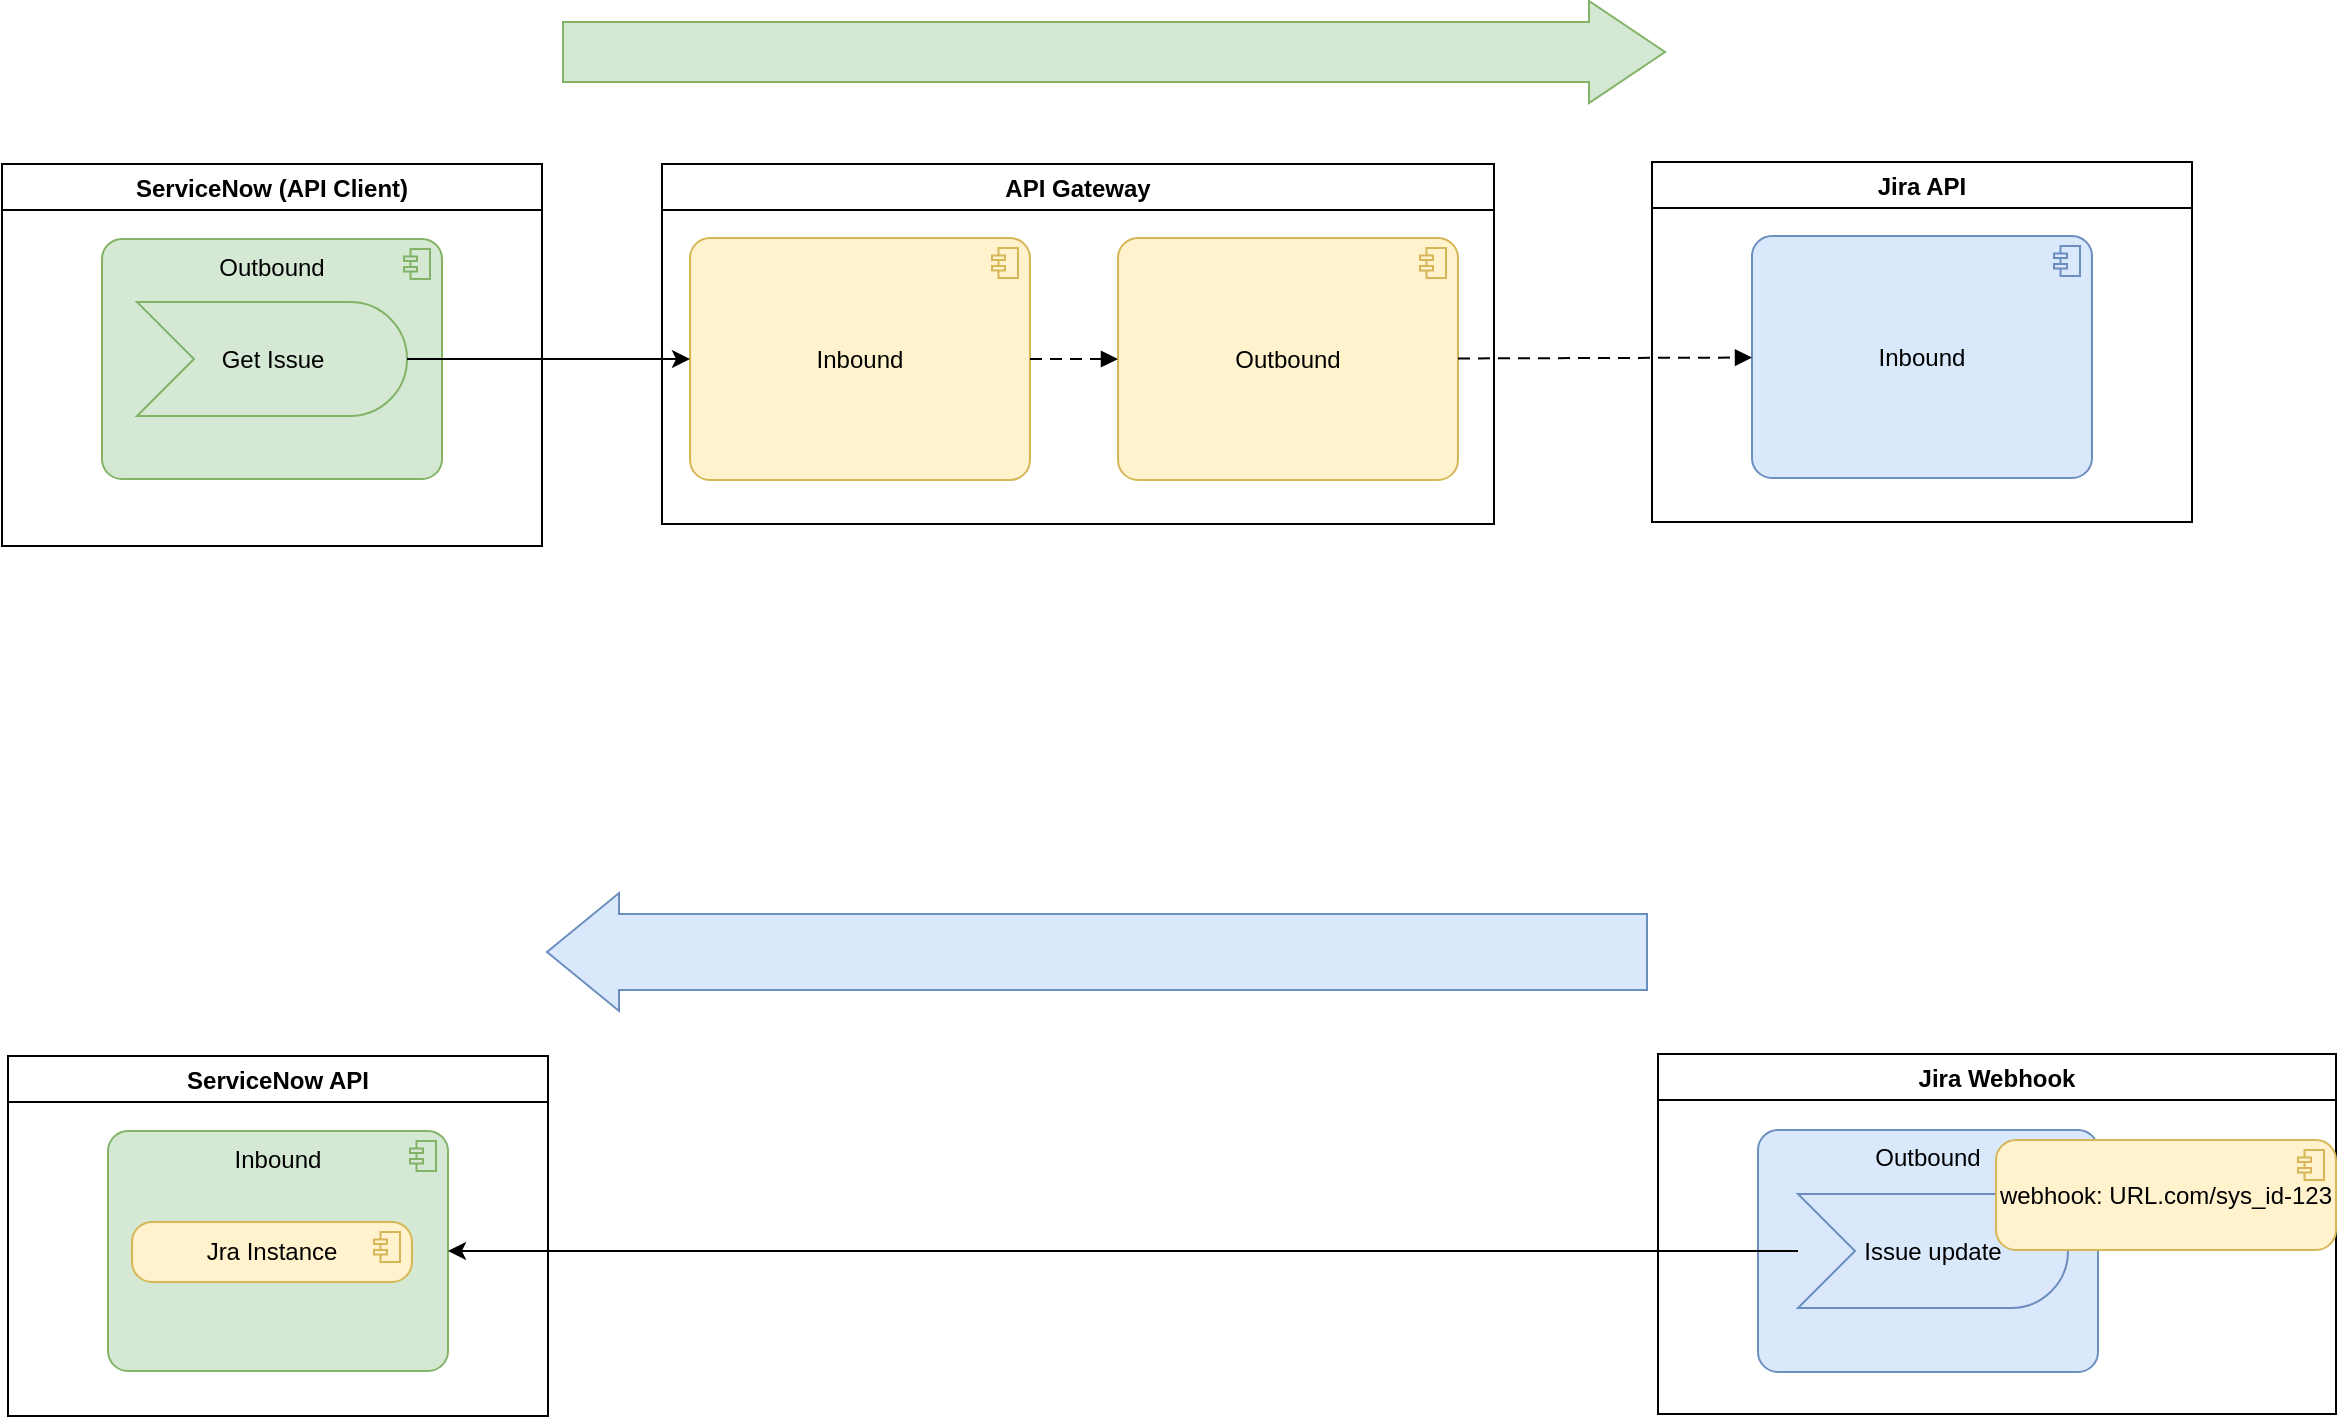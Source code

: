 <mxfile version="27.0.3" pages="7">
  <diagram name="ApiGateway" id="lrhSs4NIBuE15-ALr9kW">
    <mxGraphModel grid="0" page="1" gridSize="10" guides="0" tooltips="1" connect="0" arrows="0" fold="1" pageScale="1" pageWidth="1654" pageHeight="1169" math="0" shadow="0">
      <root>
        <mxCell id="0" />
        <mxCell id="1" parent="0" />
        <mxCell id="qK_jUNQq7bJrc278mB2J-1" value="API Gateway" style="swimlane;" vertex="1" parent="1">
          <mxGeometry x="610" y="-1046" width="416" height="180" as="geometry">
            <mxRectangle x="610" y="-1046" width="105" height="26" as="alternateBounds" />
          </mxGeometry>
        </mxCell>
        <mxCell id="qK_jUNQq7bJrc278mB2J-2" value="Inbound" style="html=1;outlineConnect=0;whiteSpace=wrap;fillColor=#fff2cc;shape=mxgraph.archimate3.application;appType=comp;archiType=rounded;strokeColor=#d6b656;verticalAlign=middle;fontStyle=0" vertex="1" parent="qK_jUNQq7bJrc278mB2J-1">
          <mxGeometry x="14" y="37" width="170" height="121" as="geometry" />
        </mxCell>
        <mxCell id="qK_jUNQq7bJrc278mB2J-3" value="Outbound" style="html=1;outlineConnect=0;whiteSpace=wrap;fillColor=#fff2cc;shape=mxgraph.archimate3.application;appType=comp;archiType=rounded;strokeColor=#d6b656;verticalAlign=middle;fontStyle=0" vertex="1" parent="qK_jUNQq7bJrc278mB2J-1">
          <mxGeometry x="228" y="37" width="170" height="121" as="geometry" />
        </mxCell>
        <mxCell id="qK_jUNQq7bJrc278mB2J-4" value="" style="html=1;endArrow=block;dashed=1;elbow=vertical;endFill=1;dashPattern=6 4;rounded=0;fontSize=12;fontStyle=0" edge="1" parent="qK_jUNQq7bJrc278mB2J-1" source="qK_jUNQq7bJrc278mB2J-2" target="qK_jUNQq7bJrc278mB2J-3">
          <mxGeometry width="160" relative="1" as="geometry">
            <mxPoint x="763" y="-106" as="sourcePoint" />
            <mxPoint x="989" y="-54" as="targetPoint" />
          </mxGeometry>
        </mxCell>
        <mxCell id="qK_jUNQq7bJrc278mB2J-5" value="ServiceNow (API Client)" style="swimlane;" vertex="1" parent="1">
          <mxGeometry x="280" y="-1046" width="270" height="191" as="geometry" />
        </mxCell>
        <mxCell id="qK_jUNQq7bJrc278mB2J-6" value="Outbound" style="html=1;outlineConnect=0;whiteSpace=wrap;fillColor=#d5e8d4;shape=mxgraph.archimate3.application;appType=comp;archiType=rounded;strokeColor=#82b366;verticalAlign=top;fontStyle=0" vertex="1" parent="qK_jUNQq7bJrc278mB2J-5">
          <mxGeometry x="50" y="37.5" width="170" height="120" as="geometry" />
        </mxCell>
        <mxCell id="qK_jUNQq7bJrc278mB2J-7" value="Get Issue" style="html=1;outlineConnect=0;whiteSpace=wrap;fillColor=#d5e8d4;shape=mxgraph.archimate3.event;strokeColor=#82b366;fontStyle=0" vertex="1" parent="qK_jUNQq7bJrc278mB2J-5">
          <mxGeometry x="67.5" y="69" width="135" height="57" as="geometry" />
        </mxCell>
        <mxCell id="qK_jUNQq7bJrc278mB2J-8" value="Jira API" style="swimlane;" vertex="1" parent="1">
          <mxGeometry x="1105" y="-1047" width="270" height="180" as="geometry" />
        </mxCell>
        <mxCell id="qK_jUNQq7bJrc278mB2J-9" value="Inbound" style="html=1;outlineConnect=0;whiteSpace=wrap;fillColor=#dae8fc;shape=mxgraph.archimate3.application;appType=comp;archiType=rounded;strokeColor=#6c8ebf;verticalAlign=middle;fontStyle=0" vertex="1" parent="qK_jUNQq7bJrc278mB2J-8">
          <mxGeometry x="50" y="37" width="170" height="121" as="geometry" />
        </mxCell>
        <mxCell id="qK_jUNQq7bJrc278mB2J-10" value="" style="edgeStyle=none;rounded=0;orthogonalLoop=1;jettySize=auto;html=1;fontSize=6;fontStyle=0" edge="1" parent="1" source="qK_jUNQq7bJrc278mB2J-7" target="qK_jUNQq7bJrc278mB2J-2">
          <mxGeometry relative="1" as="geometry">
            <mxPoint x="617" y="-1108.5" as="sourcePoint" />
            <mxPoint x="805" y="-1312" as="targetPoint" />
          </mxGeometry>
        </mxCell>
        <mxCell id="qK_jUNQq7bJrc278mB2J-15" value="" style="html=1;endArrow=block;dashed=1;elbow=vertical;endFill=1;dashPattern=6 4;rounded=0;fontSize=12;fontStyle=0" edge="1" parent="1" source="qK_jUNQq7bJrc278mB2J-3" target="qK_jUNQq7bJrc278mB2J-9">
          <mxGeometry width="160" relative="1" as="geometry">
            <mxPoint x="804" y="-938" as="sourcePoint" />
            <mxPoint x="1087" y="-948.5" as="targetPoint" />
          </mxGeometry>
        </mxCell>
        <mxCell id="8dd6PnlojU5S90c8eq-J-5" value="ServiceNow API" style="swimlane;" vertex="1" parent="1">
          <mxGeometry x="283" y="-600" width="270" height="180" as="geometry" />
        </mxCell>
        <mxCell id="8dd6PnlojU5S90c8eq-J-6" value="Inbound" style="html=1;outlineConnect=0;whiteSpace=wrap;fillColor=#d5e8d4;shape=mxgraph.archimate3.application;appType=comp;archiType=rounded;strokeColor=#82b366;verticalAlign=top;fontStyle=0" vertex="1" parent="8dd6PnlojU5S90c8eq-J-5">
          <mxGeometry x="50" y="37.5" width="170" height="120" as="geometry" />
        </mxCell>
        <mxCell id="HRJZ0Ntfwb4ZeQBFOeL6-5" value="Jra Instance" style="html=1;outlineConnect=0;whiteSpace=wrap;fillColor=#fff2cc;shape=mxgraph.archimate3.application;appType=comp;archiType=rounded;strokeColor=#d6b656;verticalAlign=middle;fontStyle=0" vertex="1" parent="8dd6PnlojU5S90c8eq-J-5">
          <mxGeometry x="62" y="83" width="140" height="30" as="geometry" />
        </mxCell>
        <mxCell id="8dd6PnlojU5S90c8eq-J-8" value="Jira Webhook" style="swimlane;" vertex="1" parent="1">
          <mxGeometry x="1108" y="-601" width="339" height="180" as="geometry" />
        </mxCell>
        <mxCell id="8dd6PnlojU5S90c8eq-J-9" value="Outbound" style="html=1;outlineConnect=0;whiteSpace=wrap;fillColor=#dae8fc;shape=mxgraph.archimate3.application;appType=comp;archiType=rounded;strokeColor=#6c8ebf;verticalAlign=top;fontStyle=0" vertex="1" parent="8dd6PnlojU5S90c8eq-J-8">
          <mxGeometry x="50" y="38" width="170" height="121" as="geometry" />
        </mxCell>
        <mxCell id="7drnWyjCnbNeiIUYt_Q2-1" value="Issue update" style="html=1;outlineConnect=0;whiteSpace=wrap;fillColor=#dae8fc;shape=mxgraph.archimate3.event;strokeColor=#6c8ebf;fontStyle=0" vertex="1" parent="8dd6PnlojU5S90c8eq-J-8">
          <mxGeometry x="70" y="70" width="135" height="57" as="geometry" />
        </mxCell>
        <mxCell id="HRJZ0Ntfwb4ZeQBFOeL6-4" value="webhook: URL.com/sys_id-123" style="html=1;outlineConnect=0;whiteSpace=wrap;fillColor=#fff2cc;shape=mxgraph.archimate3.application;appType=comp;archiType=rounded;strokeColor=#d6b656;verticalAlign=middle;fontStyle=0" vertex="1" parent="8dd6PnlojU5S90c8eq-J-8">
          <mxGeometry x="169" y="43" width="170" height="55" as="geometry" />
        </mxCell>
        <mxCell id="8dd6PnlojU5S90c8eq-J-10" value="" style="edgeStyle=none;rounded=0;orthogonalLoop=1;jettySize=auto;html=1;fontSize=6;fontStyle=0" edge="1" parent="1" source="7drnWyjCnbNeiIUYt_Q2-1" target="8dd6PnlojU5S90c8eq-J-6">
          <mxGeometry relative="1" as="geometry">
            <mxPoint x="825" y="-466.703" as="sourcePoint" />
            <mxPoint x="627" y="-502.5" as="targetPoint" />
          </mxGeometry>
        </mxCell>
        <mxCell id="moCKW63ASJhWfH3TMytJ-1" value="" style="shape=flexArrow;endArrow=classic;html=1;rounded=0;width=30;endSize=12.33;fillColor=#d5e8d4;strokeColor=#82b366;" edge="1" parent="1">
          <mxGeometry width="50" height="50" relative="1" as="geometry">
            <mxPoint x="560" y="-1102" as="sourcePoint" />
            <mxPoint x="1112" y="-1102" as="targetPoint" />
          </mxGeometry>
        </mxCell>
        <mxCell id="moCKW63ASJhWfH3TMytJ-2" value="" style="shape=flexArrow;endArrow=classic;html=1;rounded=0;width=38;endSize=11.67;fillColor=#dae8fc;strokeColor=#6c8ebf;" edge="1" parent="1">
          <mxGeometry width="50" height="50" relative="1" as="geometry">
            <mxPoint x="1103" y="-652" as="sourcePoint" />
            <mxPoint x="552" y="-652" as="targetPoint" />
          </mxGeometry>
        </mxCell>
      </root>
    </mxGraphModel>
  </diagram>
  <diagram id="RptuLLFHp7lHgDABLYDw" name="ERD">
    <mxGraphModel dx="1430" dy="2203" grid="0" gridSize="10" guides="0" tooltips="1" connect="0" arrows="0" fold="1" page="1" pageScale="1" pageWidth="1654" pageHeight="1169" math="0" shadow="0">
      <root>
        <mxCell id="0" />
        <mxCell id="1" parent="0" />
        <mxCell id="hH08JQLbh1Ed4awkyjhG-4" value="rm_epic" style="html=1;outlineConnect=0;whiteSpace=wrap;fillColor=#d5e8d4;shape=mxgraph.archimate3.businessObject;overflow=fill;strokeColor=#82b366;" parent="1" vertex="1">
          <mxGeometry x="435" y="-799" width="177" height="98" as="geometry" />
        </mxCell>
        <mxCell id="hH08JQLbh1Ed4awkyjhG-6" value="rm_story" style="html=1;outlineConnect=0;whiteSpace=wrap;fillColor=#d5e8d4;shape=mxgraph.archimate3.businessObject;overflow=fill;strokeColor=#82b366;" parent="1" vertex="1">
          <mxGeometry x="244" y="-655" width="177" height="98" as="geometry" />
        </mxCell>
        <mxCell id="hH08JQLbh1Ed4awkyjhG-11" style="html=1;dashed=1;labelBackgroundColor=none;startArrow=none;endArrow=ERzeroToMany;fontFamily=Verdana;fontSize=12;align=left;startFill=0;endFill=0;" parent="1" source="hH08JQLbh1Ed4awkyjhG-4" target="hH08JQLbh1Ed4awkyjhG-6" edge="1">
          <mxGeometry relative="1" as="geometry">
            <mxPoint x="38" y="-752" as="sourcePoint" />
            <mxPoint x="111" y="-687" as="targetPoint" />
          </mxGeometry>
        </mxCell>
        <mxCell id="hH08JQLbh1Ed4awkyjhG-16" value="pm_project" style="html=1;outlineConnect=0;whiteSpace=wrap;fillColor=#d5e8d4;shape=mxgraph.archimate3.businessObject;overflow=fill;strokeColor=#82b366;" parent="1" vertex="1">
          <mxGeometry x="245" y="-952" width="367" height="100" as="geometry" />
        </mxCell>
        <mxCell id="hH08JQLbh1Ed4awkyjhG-20" style="html=1;dashed=1;labelBackgroundColor=none;startArrow=none;endArrow=ERzeroToMany;fontFamily=Verdana;fontSize=12;align=left;startFill=0;endFill=0;" parent="1" source="hH08JQLbh1Ed4awkyjhG-16" target="hH08JQLbh1Ed4awkyjhG-4" edge="1">
          <mxGeometry relative="1" as="geometry">
            <mxPoint x="101.059" y="-789" as="sourcePoint" />
            <mxPoint x="-24" y="-626" as="targetPoint" />
          </mxGeometry>
        </mxCell>
        <mxCell id="hH08JQLbh1Ed4awkyjhG-22" style="html=1;dashed=1;labelBackgroundColor=none;startArrow=none;endArrow=ERzeroToMany;fontFamily=Verdana;fontSize=12;align=left;startFill=0;endFill=0;" parent="1" source="hH08JQLbh1Ed4awkyjhG-16" target="hH08JQLbh1Ed4awkyjhG-6" edge="1">
          <mxGeometry relative="1" as="geometry">
            <mxPoint x="297" y="-797.88" as="sourcePoint" />
            <mxPoint x="-4" y="-606" as="targetPoint" />
          </mxGeometry>
        </mxCell>
        <mxCell id="OoPCNI-UuFCIF6u-rW1G-2" value="Epic&lt;div&gt;&lt;br&gt;&lt;/div&gt;&lt;div&gt;summary / epic_name&lt;/div&gt;" style="html=1;outlineConnect=0;whiteSpace=wrap;fillColor=#dae8fc;shape=mxgraph.archimate3.businessObject;overflow=fill;strokeColor=#6c8ebf;" parent="1" vertex="1">
          <mxGeometry x="944" y="-803" width="177" height="98" as="geometry" />
        </mxCell>
        <mxCell id="OoPCNI-UuFCIF6u-rW1G-3" value="Story" style="html=1;outlineConnect=0;whiteSpace=wrap;fillColor=#dae8fc;shape=mxgraph.archimate3.businessObject;overflow=fill;strokeColor=#6c8ebf;" parent="1" vertex="1">
          <mxGeometry x="1077" y="-675" width="177" height="98" as="geometry" />
        </mxCell>
        <mxCell id="OoPCNI-UuFCIF6u-rW1G-4" style="html=1;dashed=1;labelBackgroundColor=none;startArrow=none;endArrow=ERzeroToMany;fontFamily=Verdana;fontSize=12;align=left;startFill=0;endFill=0;" parent="1" source="OoPCNI-UuFCIF6u-rW1G-2" target="OoPCNI-UuFCIF6u-rW1G-3" edge="1">
          <mxGeometry relative="1" as="geometry">
            <mxPoint x="550" y="-756" as="sourcePoint" />
            <mxPoint x="623" y="-691" as="targetPoint" />
          </mxGeometry>
        </mxCell>
        <mxCell id="OoPCNI-UuFCIF6u-rW1G-5" value="Initiative / issue" style="html=1;outlineConnect=0;whiteSpace=wrap;fillColor=#dae8fc;shape=mxgraph.archimate3.businessObject;overflow=fill;strokeColor=#6c8ebf;" parent="1" vertex="1">
          <mxGeometry x="942" y="-956" width="313" height="100" as="geometry" />
        </mxCell>
        <mxCell id="OoPCNI-UuFCIF6u-rW1G-6" style="html=1;dashed=1;labelBackgroundColor=none;startArrow=none;endArrow=ERzeroToMany;fontFamily=Verdana;fontSize=12;align=left;startFill=0;endFill=0;" parent="1" source="OoPCNI-UuFCIF6u-rW1G-5" target="OoPCNI-UuFCIF6u-rW1G-2" edge="1">
          <mxGeometry relative="1" as="geometry">
            <mxPoint x="613.059" y="-793" as="sourcePoint" />
            <mxPoint x="488" y="-630" as="targetPoint" />
          </mxGeometry>
        </mxCell>
        <mxCell id="XToQYU0MGXECLyVLiP_d-1" value="" style="edgeStyle=elbowEdgeStyle;html=1;endArrow=block;dashed=1;elbow=vertical;endFill=1;dashPattern=6 4;rounded=0;" parent="1" source="hH08JQLbh1Ed4awkyjhG-16" target="OoPCNI-UuFCIF6u-rW1G-5" edge="1">
          <mxGeometry width="160" relative="1" as="geometry">
            <mxPoint x="628" y="-563" as="sourcePoint" />
            <mxPoint x="788" y="-563" as="targetPoint" />
          </mxGeometry>
        </mxCell>
        <mxCell id="XToQYU0MGXECLyVLiP_d-2" value="Create" style="edgeLabel;html=1;align=center;verticalAlign=middle;resizable=0;points=[];fontSize=13;" parent="XToQYU0MGXECLyVLiP_d-1" vertex="1" connectable="0">
          <mxGeometry x="0.091" y="-1" relative="1" as="geometry">
            <mxPoint as="offset" />
          </mxGeometry>
        </mxCell>
        <mxCell id="XToQYU0MGXECLyVLiP_d-3" value="" style="edgeStyle=elbowEdgeStyle;html=1;endArrow=block;dashed=1;elbow=vertical;endFill=1;dashPattern=6 4;rounded=0;startArrow=block;startFill=1;" parent="1" source="OoPCNI-UuFCIF6u-rW1G-2" target="hH08JQLbh1Ed4awkyjhG-4" edge="1">
          <mxGeometry width="160" relative="1" as="geometry">
            <mxPoint x="622" y="-894" as="sourcePoint" />
            <mxPoint x="952" y="-894" as="targetPoint" />
          </mxGeometry>
        </mxCell>
        <mxCell id="XToQYU0MGXECLyVLiP_d-4" value="Create" style="edgeLabel;html=1;align=center;verticalAlign=middle;resizable=0;points=[];fontSize=13;" parent="XToQYU0MGXECLyVLiP_d-3" vertex="1" connectable="0">
          <mxGeometry x="0.091" y="-1" relative="1" as="geometry">
            <mxPoint as="offset" />
          </mxGeometry>
        </mxCell>
        <mxCell id="XToQYU0MGXECLyVLiP_d-5" value="" style="edgeStyle=elbowEdgeStyle;html=1;endArrow=block;dashed=1;elbow=vertical;endFill=1;dashPattern=6 4;rounded=0;startArrow=block;startFill=1;" parent="1" source="OoPCNI-UuFCIF6u-rW1G-3" target="hH08JQLbh1Ed4awkyjhG-6" edge="1">
          <mxGeometry width="160" relative="1" as="geometry">
            <mxPoint x="954" y="-742" as="sourcePoint" />
            <mxPoint x="622" y="-742" as="targetPoint" />
          </mxGeometry>
        </mxCell>
        <mxCell id="XToQYU0MGXECLyVLiP_d-6" value="Create" style="edgeLabel;html=1;align=center;verticalAlign=middle;resizable=0;points=[];fontSize=13;" parent="XToQYU0MGXECLyVLiP_d-5" vertex="1" connectable="0">
          <mxGeometry x="0.091" y="-1" relative="1" as="geometry">
            <mxPoint as="offset" />
          </mxGeometry>
        </mxCell>
        <mxCell id="J3Y9UdghXCvsuwvF7-Cv-2" style="html=1;dashed=1;labelBackgroundColor=none;startArrow=none;endArrow=ERzeroToMany;fontFamily=Verdana;fontSize=12;align=left;startFill=0;endFill=0;" parent="1" source="OoPCNI-UuFCIF6u-rW1G-5" target="OoPCNI-UuFCIF6u-rW1G-3" edge="1">
          <mxGeometry relative="1" as="geometry">
            <mxPoint x="1043" y="-695" as="sourcePoint" />
            <mxPoint x="1221.695" y="-608" as="targetPoint" />
          </mxGeometry>
        </mxCell>
      </root>
    </mxGraphModel>
  </diagram>
  <diagram id="Y11kvFAHUA83sF6rF766" name="exportToJira">
    <mxGraphModel dx="1074" dy="832" grid="0" gridSize="10" guides="1" tooltips="1" connect="1" arrows="1" fold="1" page="1" pageScale="1" pageWidth="1654" pageHeight="1169" math="0" shadow="0">
      <root>
        <mxCell id="0" />
        <mxCell id="1" parent="0" />
        <mxCell id="e6OjhGfAkhIdGIdy4BqF-1" value="&lt;div&gt;Make: &quot;Jira URL&quot; visible&lt;/div&gt;" style="html=1;verticalAlign=bottom;endArrow=open;dashed=1;endSize=8;exitX=0.283;exitY=0.965;exitDx=0;exitDy=0;exitPerimeter=0;" edge="1" parent="1" source="e6OjhGfAkhIdGIdy4BqF-10" target="e6OjhGfAkhIdGIdy4BqF-6">
          <mxGeometry relative="1" as="geometry">
            <mxPoint x="702" y="441" as="targetPoint" />
            <mxPoint x="836" y="441" as="sourcePoint" />
          </mxGeometry>
        </mxCell>
        <mxCell id="e6OjhGfAkhIdGIdy4BqF-2" value="&lt;div&gt;Set: Jira URL&lt;/div&gt;" style="html=1;verticalAlign=bottom;endArrow=open;dashed=1;endSize=8;exitX=0.417;exitY=0.969;exitDx=0;exitDy=0;exitPerimeter=0;entryX=0.7;entryY=0.769;entryDx=0;entryDy=0;entryPerimeter=0;" edge="1" parent="1" source="e6OjhGfAkhIdGIdy4BqF-13" target="e6OjhGfAkhIdGIdy4BqF-10">
          <mxGeometry relative="1" as="geometry">
            <mxPoint x="839" y="426" as="targetPoint" />
            <mxPoint x="994" y="426" as="sourcePoint" />
          </mxGeometry>
        </mxCell>
        <mxCell id="e6OjhGfAkhIdGIdy4BqF-3" value="&lt;div&gt;Return initial ticket data&lt;/div&gt;" style="html=1;verticalAlign=bottom;endArrow=open;dashed=1;endSize=8;exitX=0.35;exitY=0.945;exitDx=0;exitDy=0;exitPerimeter=0;entryX=0.667;entryY=0.67;entryDx=0;entryDy=0;entryPerimeter=0;" edge="1" parent="1" source="e6OjhGfAkhIdGIdy4BqF-15" target="e6OjhGfAkhIdGIdy4BqF-13">
          <mxGeometry relative="1" as="geometry">
            <mxPoint x="508" y="314" as="targetPoint" />
            <mxPoint x="702" y="314" as="sourcePoint" />
          </mxGeometry>
        </mxCell>
        <mxCell id="e6OjhGfAkhIdGIdy4BqF-4" value="5. Create Jira ticket" style="html=1;verticalAlign=bottom;endArrow=block;exitX=0.333;exitY=0.197;exitDx=0;exitDy=0;exitPerimeter=0;entryX=0.267;entryY=-0.002;entryDx=0;entryDy=0;entryPerimeter=0;" edge="1" parent="1" source="e6OjhGfAkhIdGIdy4BqF-13" target="e6OjhGfAkhIdGIdy4BqF-15">
          <mxGeometry x="-0.06" relative="1" as="geometry">
            <mxPoint x="1059" y="340.818" as="sourcePoint" />
            <mxPoint x="1216" y="340" as="targetPoint" />
            <mxPoint as="offset" />
          </mxGeometry>
        </mxCell>
        <mxCell id="e6OjhGfAkhIdGIdy4BqF-5" value="4. Start data export" style="html=1;verticalAlign=bottom;endArrow=block;entryX=0.4;entryY=0.01;entryDx=0;entryDy=0;entryPerimeter=0;" edge="1" parent="1" source="e6OjhGfAkhIdGIdy4BqF-7" target="e6OjhGfAkhIdGIdy4BqF-13">
          <mxGeometry x="-0.06" relative="1" as="geometry">
            <mxPoint x="773" y="334" as="sourcePoint" />
            <mxPoint x="696" y="360" as="targetPoint" />
            <mxPoint as="offset" />
          </mxGeometry>
        </mxCell>
        <mxCell id="e6OjhGfAkhIdGIdy4BqF-6" value="" style="shape=umlLifeline;participant=umlActor;perimeter=lifelinePerimeter;whiteSpace=wrap;html=1;container=1;collapsible=0;recursiveResize=0;verticalAlign=top;spacingTop=36;outlineConnect=0;" vertex="1" parent="1">
          <mxGeometry x="457" y="124" width="20" height="400" as="geometry" />
        </mxCell>
        <mxCell id="e6OjhGfAkhIdGIdy4BqF-7" value="SN record:&amp;nbsp;&lt;div&gt;Project&lt;/div&gt;" style="shape=umlLifeline;perimeter=lifelinePerimeter;whiteSpace=wrap;html=1;container=1;collapsible=0;recursiveResize=0;outlineConnect=0;fillColor=#d5e8d4;strokeColor=#82b366;" vertex="1" parent="1">
          <mxGeometry x="640" y="124" width="100" height="400" as="geometry" />
        </mxCell>
        <mxCell id="e6OjhGfAkhIdGIdy4BqF-8" value="" style="html=1;points=[];perimeter=orthogonalPerimeter;" vertex="1" parent="e6OjhGfAkhIdGIdy4BqF-7">
          <mxGeometry x="45" y="90" width="10" height="25" as="geometry" />
        </mxCell>
        <mxCell id="e6OjhGfAkhIdGIdy4BqF-9" value="" style="html=1;points=[];perimeter=orthogonalPerimeter;" vertex="1" parent="e6OjhGfAkhIdGIdy4BqF-7">
          <mxGeometry x="45" y="142" width="10" height="38" as="geometry" />
        </mxCell>
        <mxCell id="e6OjhGfAkhIdGIdy4BqF-10" value="" style="html=1;points=[];perimeter=orthogonalPerimeter;" vertex="1" parent="e6OjhGfAkhIdGIdy4BqF-7">
          <mxGeometry x="45" y="225" width="10" height="106" as="geometry" />
        </mxCell>
        <mxCell id="e6OjhGfAkhIdGIdy4BqF-11" value="1. Create new record" style="html=1;verticalAlign=bottom;endArrow=block;entryX=0.133;entryY=0.036;entryDx=0;entryDy=0;entryPerimeter=0;" edge="1" parent="1" source="e6OjhGfAkhIdGIdy4BqF-6" target="e6OjhGfAkhIdGIdy4BqF-8">
          <mxGeometry x="-0.06" relative="1" as="geometry">
            <mxPoint x="497.5" y="218.5" as="sourcePoint" />
            <mxPoint x="638" y="219" as="targetPoint" />
            <mxPoint as="offset" />
          </mxGeometry>
        </mxCell>
        <mxCell id="e6OjhGfAkhIdGIdy4BqF-12" value="SN &quot;Export to Jira&quot; component" style="shape=umlLifeline;perimeter=lifelinePerimeter;whiteSpace=wrap;html=1;container=1;collapsible=0;recursiveResize=0;outlineConnect=0;fillColor=#d5e8d4;strokeColor=#82b366;" vertex="1" parent="1">
          <mxGeometry x="778" y="124" width="100" height="400" as="geometry" />
        </mxCell>
        <mxCell id="e6OjhGfAkhIdGIdy4BqF-13" value="" style="html=1;points=[];perimeter=orthogonalPerimeter;" vertex="1" parent="e6OjhGfAkhIdGIdy4BqF-12">
          <mxGeometry x="44" y="256" width="10" height="53" as="geometry" />
        </mxCell>
        <mxCell id="e6OjhGfAkhIdGIdy4BqF-14" value="Jira API" style="shape=umlLifeline;perimeter=lifelinePerimeter;whiteSpace=wrap;html=1;container=1;collapsible=0;recursiveResize=0;outlineConnect=0;fillColor=#dae8fc;strokeColor=#6c8ebf;" vertex="1" parent="1">
          <mxGeometry x="935" y="123" width="100" height="400" as="geometry" />
        </mxCell>
        <mxCell id="e6OjhGfAkhIdGIdy4BqF-15" value="" style="html=1;points=[];perimeter=orthogonalPerimeter;" vertex="1" parent="e6OjhGfAkhIdGIdy4BqF-14">
          <mxGeometry x="46" y="267" width="10" height="27" as="geometry" />
        </mxCell>
        <mxCell id="e6OjhGfAkhIdGIdy4BqF-16" value="2. Set: Assignment Group" style="html=1;verticalAlign=bottom;endArrow=block;entryX=0.133;entryY=0.036;entryDx=0;entryDy=0;entryPerimeter=0;" edge="1" parent="1" source="e6OjhGfAkhIdGIdy4BqF-6" target="e6OjhGfAkhIdGIdy4BqF-9">
          <mxGeometry x="-0.06" relative="1" as="geometry">
            <mxPoint x="498" y="267" as="sourcePoint" />
            <mxPoint x="638" y="271" as="targetPoint" />
            <mxPoint as="offset" />
          </mxGeometry>
        </mxCell>
        <mxCell id="e6OjhGfAkhIdGIdy4BqF-17" value="&lt;div&gt;Make UI Action: &quot;Export to Jira&quot; visible&lt;/div&gt;" style="html=1;verticalAlign=bottom;endArrow=open;dashed=1;endSize=8;exitX=0.7;exitY=1;exitDx=0;exitDy=0;exitPerimeter=0;" edge="1" parent="1" source="e6OjhGfAkhIdGIdy4BqF-9" target="e6OjhGfAkhIdGIdy4BqF-6">
          <mxGeometry relative="1" as="geometry">
            <mxPoint x="498" y="334" as="targetPoint" />
            <mxPoint x="633" y="334" as="sourcePoint" />
          </mxGeometry>
        </mxCell>
        <mxCell id="e6OjhGfAkhIdGIdy4BqF-18" value="3. Select: &quot;Export to Jira&quot;" style="html=1;verticalAlign=bottom;endArrow=block;entryX=0.133;entryY=0.036;entryDx=0;entryDy=0;entryPerimeter=0;" edge="1" parent="1" source="e6OjhGfAkhIdGIdy4BqF-6" target="e6OjhGfAkhIdGIdy4BqF-10">
          <mxGeometry x="-0.06" relative="1" as="geometry">
            <mxPoint x="498" y="350" as="sourcePoint" />
            <mxPoint x="638" y="354" as="targetPoint" />
            <mxPoint as="offset" />
          </mxGeometry>
        </mxCell>
      </root>
    </mxGraphModel>
  </diagram>
  <diagram id="wR0be9ExJokHXtd8vDkN" name="happy">
    <mxGraphModel dx="1558" dy="2185" grid="0" gridSize="10" guides="0" tooltips="1" connect="0" arrows="0" fold="1" page="1" pageScale="1" pageWidth="1654" pageHeight="1169" math="0" shadow="0">
      <root>
        <mxCell id="0" />
        <mxCell id="1" parent="0" />
        <mxCell id="fljkB10lzTs7nv_DhIbb-1" value="&lt;span&gt;User initiates&amp;nbsp;&lt;/span&gt;&lt;div&gt;&lt;span&gt;Project creation&lt;/span&gt;&lt;/div&gt;" style="html=1;outlineConnect=0;whiteSpace=wrap;fillColor=#d5e8d4;shape=mxgraph.archimate3.event;strokeColor=#82b366;fontStyle=0;verticalAlign=middle;align=center;" vertex="1" parent="1">
          <mxGeometry x="43" y="-1058" width="158" height="79" as="geometry" />
        </mxCell>
        <mxCell id="6xra9h10FQE256i-okwi-1" value="&lt;span&gt;State: Pending&lt;/span&gt;" style="html=1;outlineConnect=0;whiteSpace=wrap;fillColor=#d5e8d4;shape=mxgraph.archimate3.application;appType=proc;archiType=rounded;strokeColor=#82b366;verticalAlign=top;fontStyle=0" vertex="1" parent="1">
          <mxGeometry x="252" y="-1121" width="201" height="205" as="geometry" />
        </mxCell>
        <mxCell id="Bvg0R9HhIcXKSbq3ZVZ8-5" value="" style="edgeStyle=none;rounded=0;orthogonalLoop=1;jettySize=auto;html=1;fontSize=6;fontStyle=0" edge="1" parent="1" source="fljkB10lzTs7nv_DhIbb-1" target="6xra9h10FQE256i-okwi-1">
          <mxGeometry relative="1" as="geometry">
            <mxPoint x="285" y="-1394" as="sourcePoint" />
            <mxPoint x="400" y="-1368" as="targetPoint" />
          </mxGeometry>
        </mxCell>
        <mxCell id="Bvg0R9HhIcXKSbq3ZVZ8-6" value="&lt;font style=&quot;font-size: 12px;&quot;&gt;&lt;span&gt;1&lt;/span&gt;&lt;/font&gt;" style="edgeLabel;html=1;align=center;verticalAlign=middle;resizable=0;points=[];fontSize=6;fontStyle=0" vertex="1" connectable="0" parent="Bvg0R9HhIcXKSbq3ZVZ8-5">
          <mxGeometry x="0.4" y="-1" relative="1" as="geometry">
            <mxPoint x="-9" y="-1" as="offset" />
          </mxGeometry>
        </mxCell>
        <mxCell id="6xra9h10FQE256i-okwi-2" value="pm_project" style="html=1;outlineConnect=0;whiteSpace=wrap;fillColor=#d5e8d4;shape=mxgraph.archimate3.businessObject;overflow=fill;strokeColor=#82b366;" vertex="1" parent="1">
          <mxGeometry x="291.5" y="-1055" width="122" height="76" as="geometry" />
        </mxCell>
        <mxCell id="6xra9h10FQE256i-okwi-3" value="&lt;span&gt;State: Open&lt;/span&gt;" style="html=1;outlineConnect=0;whiteSpace=wrap;fillColor=#d5e8d4;shape=mxgraph.archimate3.application;appType=proc;archiType=rounded;strokeColor=#82b366;verticalAlign=top;fontStyle=0" vertex="1" parent="1">
          <mxGeometry x="525" y="-1121" width="201" height="205" as="geometry" />
        </mxCell>
        <mxCell id="6xra9h10FQE256i-okwi-4" value="pm_project" style="html=1;outlineConnect=0;whiteSpace=wrap;fillColor=#d5e8d4;shape=mxgraph.archimate3.businessObject;overflow=fill;strokeColor=#82b366;" vertex="1" parent="1">
          <mxGeometry x="564.5" y="-1056.5" width="122" height="76" as="geometry" />
        </mxCell>
        <mxCell id="IUuicFECNreu1GKCIdcD-1" value="&lt;span&gt;Status: Open&lt;/span&gt;" style="html=1;outlineConnect=0;whiteSpace=wrap;fillColor=#dae8fc;shape=mxgraph.archimate3.application;appType=proc;archiType=rounded;strokeColor=#6c8ebf;verticalAlign=top;fontStyle=0" vertex="1" parent="1">
          <mxGeometry x="526" y="-855" width="201" height="205" as="geometry" />
        </mxCell>
        <mxCell id="IUuicFECNreu1GKCIdcD-2" value="Initiative" style="html=1;outlineConnect=0;whiteSpace=wrap;fillColor=#dae8fc;shape=mxgraph.archimate3.businessObject;overflow=fill;strokeColor=#6c8ebf;" vertex="1" parent="1">
          <mxGeometry x="562" y="-800" width="125" height="87" as="geometry" />
        </mxCell>
        <mxCell id="IUuicFECNreu1GKCIdcD-3" value="" style="html=1;endArrow=block;dashed=1;elbow=vertical;endFill=1;dashPattern=6 4;rounded=0;fontSize=12;fontStyle=0" edge="1" parent="1" source="6xra9h10FQE256i-okwi-3" target="IUuicFECNreu1GKCIdcD-1">
          <mxGeometry width="160" relative="1" as="geometry">
            <mxPoint x="463" y="-1008" as="sourcePoint" />
            <mxPoint x="535" y="-1008" as="targetPoint" />
          </mxGeometry>
        </mxCell>
        <mxCell id="IUuicFECNreu1GKCIdcD-4" value="&lt;span&gt;create&lt;/span&gt;" style="edgeLabel;html=1;align=center;verticalAlign=middle;resizable=0;points=[];fontSize=12;fontStyle=0" vertex="1" connectable="0" parent="IUuicFECNreu1GKCIdcD-3">
          <mxGeometry x="0.091" y="1" relative="1" as="geometry">
            <mxPoint as="offset" />
          </mxGeometry>
        </mxCell>
        <mxCell id="IUuicFECNreu1GKCIdcD-5" value="" style="edgeStyle=none;rounded=0;orthogonalLoop=1;jettySize=auto;html=1;fontSize=6;fontStyle=0" edge="1" parent="1" source="6xra9h10FQE256i-okwi-1" target="6xra9h10FQE256i-okwi-3">
          <mxGeometry relative="1" as="geometry">
            <mxPoint x="211" y="-1008" as="sourcePoint" />
            <mxPoint x="262" y="-1008" as="targetPoint" />
          </mxGeometry>
        </mxCell>
        <mxCell id="IUuicFECNreu1GKCIdcD-6" value="&lt;font style=&quot;font-size: 12px;&quot;&gt;&lt;span&gt;2&lt;/span&gt;&lt;/font&gt;" style="edgeLabel;html=1;align=center;verticalAlign=middle;resizable=0;points=[];fontSize=6;fontStyle=0" vertex="1" connectable="0" parent="IUuicFECNreu1GKCIdcD-5">
          <mxGeometry x="0.4" y="-1" relative="1" as="geometry">
            <mxPoint x="-9" y="-1" as="offset" />
          </mxGeometry>
        </mxCell>
        <mxCell id="IUuicFECNreu1GKCIdcD-7" value="&lt;span&gt;Status: In Progress&lt;/span&gt;" style="html=1;outlineConnect=0;whiteSpace=wrap;fillColor=#dae8fc;shape=mxgraph.archimate3.application;appType=proc;archiType=rounded;strokeColor=#6c8ebf;verticalAlign=top;fontStyle=0" vertex="1" parent="1">
          <mxGeometry x="801" y="-854" width="201" height="205" as="geometry" />
        </mxCell>
        <mxCell id="IUuicFECNreu1GKCIdcD-8" value="Initiative" style="html=1;outlineConnect=0;whiteSpace=wrap;fillColor=#dae8fc;shape=mxgraph.archimate3.businessObject;overflow=fill;strokeColor=#6c8ebf;" vertex="1" parent="1">
          <mxGeometry x="837" y="-799" width="125" height="87" as="geometry" />
        </mxCell>
        <mxCell id="IUuicFECNreu1GKCIdcD-9" value="" style="edgeStyle=none;rounded=0;orthogonalLoop=1;jettySize=auto;html=1;fontSize=6;fontStyle=0" edge="1" parent="1" source="IUuicFECNreu1GKCIdcD-1" target="IUuicFECNreu1GKCIdcD-7">
          <mxGeometry relative="1" as="geometry">
            <mxPoint x="463" y="-1008" as="sourcePoint" />
            <mxPoint x="535" y="-1008" as="targetPoint" />
          </mxGeometry>
        </mxCell>
        <mxCell id="IUuicFECNreu1GKCIdcD-10" value="&lt;font style=&quot;font-size: 12px;&quot;&gt;&lt;span&gt;3&lt;/span&gt;&lt;/font&gt;" style="edgeLabel;html=1;align=center;verticalAlign=middle;resizable=0;points=[];fontSize=6;fontStyle=0" vertex="1" connectable="0" parent="IUuicFECNreu1GKCIdcD-9">
          <mxGeometry x="0.4" y="-1" relative="1" as="geometry">
            <mxPoint x="-9" y="-1" as="offset" />
          </mxGeometry>
        </mxCell>
        <mxCell id="IUuicFECNreu1GKCIdcD-11" value="&lt;span&gt;State: NO CHANGE&lt;/span&gt;" style="html=1;outlineConnect=0;whiteSpace=wrap;fillColor=#d5e8d4;shape=mxgraph.archimate3.application;appType=proc;archiType=rounded;strokeColor=#82b366;verticalAlign=top;fontStyle=0" vertex="1" parent="1">
          <mxGeometry x="806" y="-1125" width="201" height="205" as="geometry" />
        </mxCell>
        <mxCell id="IUuicFECNreu1GKCIdcD-12" value="pm_project" style="html=1;outlineConnect=0;whiteSpace=wrap;fillColor=#d5e8d4;shape=mxgraph.archimate3.businessObject;overflow=fill;strokeColor=#82b366;" vertex="1" parent="1">
          <mxGeometry x="845.5" y="-1060.5" width="122" height="76" as="geometry" />
        </mxCell>
        <mxCell id="IUuicFECNreu1GKCIdcD-13" value="" style="html=1;endArrow=block;dashed=1;elbow=vertical;endFill=1;dashPattern=6 4;rounded=0;fontSize=12;fontStyle=0" edge="1" parent="1" source="IUuicFECNreu1GKCIdcD-7" target="IUuicFECNreu1GKCIdcD-11">
          <mxGeometry width="160" relative="1" as="geometry">
            <mxPoint x="636" y="-906" as="sourcePoint" />
            <mxPoint x="636" y="-845" as="targetPoint" />
          </mxGeometry>
        </mxCell>
        <mxCell id="IUuicFECNreu1GKCIdcD-14" value="&lt;span&gt;sync&lt;/span&gt;" style="edgeLabel;html=1;align=center;verticalAlign=middle;resizable=0;points=[];fontSize=12;fontStyle=0" vertex="1" connectable="0" parent="IUuicFECNreu1GKCIdcD-13">
          <mxGeometry x="0.091" y="1" relative="1" as="geometry">
            <mxPoint as="offset" />
          </mxGeometry>
        </mxCell>
        <mxCell id="IUuicFECNreu1GKCIdcD-15" value="&lt;span&gt;Status: Done&lt;/span&gt;" style="html=1;outlineConnect=0;whiteSpace=wrap;fillColor=#dae8fc;shape=mxgraph.archimate3.application;appType=proc;archiType=rounded;strokeColor=#6c8ebf;verticalAlign=top;fontStyle=0" vertex="1" parent="1">
          <mxGeometry x="1081" y="-853" width="201" height="205" as="geometry" />
        </mxCell>
        <mxCell id="IUuicFECNreu1GKCIdcD-16" value="Initiative" style="html=1;outlineConnect=0;whiteSpace=wrap;fillColor=#dae8fc;shape=mxgraph.archimate3.businessObject;overflow=fill;strokeColor=#6c8ebf;" vertex="1" parent="1">
          <mxGeometry x="1117" y="-798" width="125" height="87" as="geometry" />
        </mxCell>
        <mxCell id="IUuicFECNreu1GKCIdcD-18" value="&lt;span&gt;State:&amp;nbsp;&lt;/span&gt;NO CHANGE" style="html=1;outlineConnect=0;whiteSpace=wrap;fillColor=#d5e8d4;shape=mxgraph.archimate3.application;appType=proc;archiType=rounded;strokeColor=#82b366;verticalAlign=top;fontStyle=0" vertex="1" parent="1">
          <mxGeometry x="1086" y="-1124" width="201" height="205" as="geometry" />
        </mxCell>
        <mxCell id="IUuicFECNreu1GKCIdcD-19" value="pm_project" style="html=1;outlineConnect=0;whiteSpace=wrap;fillColor=#d5e8d4;shape=mxgraph.archimate3.businessObject;overflow=fill;strokeColor=#82b366;" vertex="1" parent="1">
          <mxGeometry x="1125.5" y="-1059.5" width="122" height="76" as="geometry" />
        </mxCell>
        <mxCell id="IUuicFECNreu1GKCIdcD-20" value="" style="html=1;endArrow=block;dashed=1;elbow=vertical;endFill=1;dashPattern=6 4;rounded=0;fontSize=12;fontStyle=0" edge="1" parent="1" source="IUuicFECNreu1GKCIdcD-15" target="IUuicFECNreu1GKCIdcD-18">
          <mxGeometry width="160" relative="1" as="geometry">
            <mxPoint x="916" y="-905" as="sourcePoint" />
            <mxPoint x="916" y="-844" as="targetPoint" />
          </mxGeometry>
        </mxCell>
        <mxCell id="IUuicFECNreu1GKCIdcD-21" value="&lt;span&gt;sync&lt;/span&gt;" style="edgeLabel;html=1;align=center;verticalAlign=middle;resizable=0;points=[];fontSize=12;fontStyle=0" vertex="1" connectable="0" parent="IUuicFECNreu1GKCIdcD-20">
          <mxGeometry x="0.091" y="1" relative="1" as="geometry">
            <mxPoint as="offset" />
          </mxGeometry>
        </mxCell>
        <mxCell id="IUuicFECNreu1GKCIdcD-22" value="" style="edgeStyle=none;rounded=0;orthogonalLoop=1;jettySize=auto;html=1;fontSize=6;fontStyle=0" edge="1" parent="1" source="IUuicFECNreu1GKCIdcD-7" target="IUuicFECNreu1GKCIdcD-15">
          <mxGeometry relative="1" as="geometry">
            <mxPoint x="737" y="-742" as="sourcePoint" />
            <mxPoint x="811" y="-742" as="targetPoint" />
          </mxGeometry>
        </mxCell>
        <mxCell id="IUuicFECNreu1GKCIdcD-23" value="&lt;font style=&quot;font-size: 12px;&quot;&gt;&lt;span&gt;4&lt;/span&gt;&lt;/font&gt;" style="edgeLabel;html=1;align=center;verticalAlign=middle;resizable=0;points=[];fontSize=6;fontStyle=0" vertex="1" connectable="0" parent="IUuicFECNreu1GKCIdcD-22">
          <mxGeometry x="0.4" y="-1" relative="1" as="geometry">
            <mxPoint x="-9" y="-1" as="offset" />
          </mxGeometry>
        </mxCell>
      </root>
    </mxGraphModel>
  </diagram>
  <diagram name="happyV2" id="k1q-EB-QI2bOArsK-Jdi">
    <mxGraphModel dx="1558" dy="2185" grid="0" gridSize="10" guides="0" tooltips="1" connect="0" arrows="0" fold="1" page="1" pageScale="1" pageWidth="1654" pageHeight="1169" math="0" shadow="0">
      <root>
        <mxCell id="IAUvYLKu__uv5gZrDoNF-0" />
        <mxCell id="IAUvYLKu__uv5gZrDoNF-1" parent="IAUvYLKu__uv5gZrDoNF-0" />
        <mxCell id="IAUvYLKu__uv5gZrDoNF-2" value="&lt;span&gt;User initiates&amp;nbsp;&lt;/span&gt;&lt;div&gt;&lt;span&gt;Project creation&lt;/span&gt;&lt;/div&gt;" style="html=1;outlineConnect=0;whiteSpace=wrap;fillColor=#d5e8d4;shape=mxgraph.archimate3.event;strokeColor=#82b366;fontStyle=0;verticalAlign=middle;align=center;" vertex="1" parent="IAUvYLKu__uv5gZrDoNF-1">
          <mxGeometry x="9" y="-1134" width="158" height="79" as="geometry" />
        </mxCell>
        <mxCell id="IAUvYLKu__uv5gZrDoNF-4" value="" style="edgeStyle=none;rounded=0;orthogonalLoop=1;jettySize=auto;html=1;fontSize=6;fontStyle=0" edge="1" parent="IAUvYLKu__uv5gZrDoNF-1" source="IAUvYLKu__uv5gZrDoNF-2" target="IAUvYLKu__uv5gZrDoNF-6">
          <mxGeometry relative="1" as="geometry">
            <mxPoint x="251" y="-1470" as="sourcePoint" />
            <mxPoint x="218" y="-1094.5" as="targetPoint" />
          </mxGeometry>
        </mxCell>
        <mxCell id="IAUvYLKu__uv5gZrDoNF-5" value="&lt;font style=&quot;font-size: 12px;&quot;&gt;&lt;span&gt;1&lt;/span&gt;&lt;/font&gt;" style="edgeLabel;html=1;align=center;verticalAlign=middle;resizable=0;points=[];fontSize=6;fontStyle=0" vertex="1" connectable="0" parent="IAUvYLKu__uv5gZrDoNF-4">
          <mxGeometry x="0.4" y="-1" relative="1" as="geometry">
            <mxPoint x="-9" y="-1" as="offset" />
          </mxGeometry>
        </mxCell>
        <mxCell id="IAUvYLKu__uv5gZrDoNF-6" value="pm_project&lt;div&gt;&lt;br&gt;&lt;/div&gt;&lt;div&gt;Pending&lt;/div&gt;" style="html=1;outlineConnect=0;whiteSpace=wrap;fillColor=#d5e8d4;shape=mxgraph.archimate3.businessObject;overflow=fill;strokeColor=#82b366;" vertex="1" parent="IAUvYLKu__uv5gZrDoNF-1">
          <mxGeometry x="202.51" y="-1133.5" width="122" height="76" as="geometry" />
        </mxCell>
        <mxCell id="IAUvYLKu__uv5gZrDoNF-8" value="pm_project&lt;div&gt;&lt;br&gt;&lt;/div&gt;&lt;div&gt;Open&lt;/div&gt;" style="html=1;outlineConnect=0;whiteSpace=wrap;fillColor=#d5e8d4;shape=mxgraph.archimate3.businessObject;overflow=fill;strokeColor=#82b366;" vertex="1" parent="IAUvYLKu__uv5gZrDoNF-1">
          <mxGeometry x="378" y="-1134" width="122" height="76" as="geometry" />
        </mxCell>
        <mxCell id="IAUvYLKu__uv5gZrDoNF-10" value="Initiative&lt;div&gt;&lt;br&gt;&lt;/div&gt;&lt;div&gt;Open&lt;/div&gt;" style="html=1;outlineConnect=0;whiteSpace=wrap;fillColor=#dae8fc;shape=mxgraph.archimate3.businessObject;overflow=fill;strokeColor=#6c8ebf;" vertex="1" parent="IAUvYLKu__uv5gZrDoNF-1">
          <mxGeometry x="378" y="-994" width="125" height="87" as="geometry" />
        </mxCell>
        <mxCell id="IAUvYLKu__uv5gZrDoNF-11" value="" style="html=1;endArrow=block;dashed=1;elbow=vertical;endFill=1;dashPattern=6 4;rounded=0;fontSize=12;fontStyle=0" edge="1" parent="IAUvYLKu__uv5gZrDoNF-1" source="IAUvYLKu__uv5gZrDoNF-8" target="IAUvYLKu__uv5gZrDoNF-10">
          <mxGeometry width="160" relative="1" as="geometry">
            <mxPoint x="439.385" y="-993.5" as="sourcePoint" />
            <mxPoint x="439.615" y="-932.5" as="targetPoint" />
          </mxGeometry>
        </mxCell>
        <mxCell id="IAUvYLKu__uv5gZrDoNF-12" value="&lt;span&gt;create&lt;/span&gt;" style="edgeLabel;html=1;align=center;verticalAlign=middle;resizable=0;points=[];fontSize=12;fontStyle=0" vertex="1" connectable="0" parent="IAUvYLKu__uv5gZrDoNF-11">
          <mxGeometry x="0.091" y="1" relative="1" as="geometry">
            <mxPoint as="offset" />
          </mxGeometry>
        </mxCell>
        <mxCell id="IAUvYLKu__uv5gZrDoNF-13" value="" style="edgeStyle=none;rounded=0;orthogonalLoop=1;jettySize=auto;html=1;fontSize=6;fontStyle=0" edge="1" parent="IAUvYLKu__uv5gZrDoNF-1" source="IAUvYLKu__uv5gZrDoNF-6" target="IAUvYLKu__uv5gZrDoNF-8">
          <mxGeometry relative="1" as="geometry">
            <mxPoint x="364.01" y="-1097" as="sourcePoint" />
            <mxPoint x="436.01" y="-1097" as="targetPoint" />
          </mxGeometry>
        </mxCell>
        <mxCell id="IAUvYLKu__uv5gZrDoNF-14" value="&lt;font style=&quot;font-size: 12px;&quot;&gt;&lt;span&gt;2&lt;/span&gt;&lt;/font&gt;" style="edgeLabel;html=1;align=center;verticalAlign=middle;resizable=0;points=[];fontSize=6;fontStyle=0" vertex="1" connectable="0" parent="IAUvYLKu__uv5gZrDoNF-13">
          <mxGeometry x="0.4" y="-1" relative="1" as="geometry">
            <mxPoint x="-9" y="-1" as="offset" />
          </mxGeometry>
        </mxCell>
        <mxCell id="IAUvYLKu__uv5gZrDoNF-16" value="Initiative&lt;div&gt;&lt;br&gt;&lt;/div&gt;&lt;div&gt;In Progress&lt;/div&gt;" style="html=1;outlineConnect=0;whiteSpace=wrap;fillColor=#dae8fc;shape=mxgraph.archimate3.businessObject;overflow=fill;strokeColor=#6c8ebf;" vertex="1" parent="IAUvYLKu__uv5gZrDoNF-1">
          <mxGeometry x="566.5" y="-993" width="125" height="87" as="geometry" />
        </mxCell>
        <mxCell id="IAUvYLKu__uv5gZrDoNF-17" value="" style="edgeStyle=none;rounded=0;orthogonalLoop=1;jettySize=auto;html=1;fontSize=6;fontStyle=0" edge="1" parent="IAUvYLKu__uv5gZrDoNF-1" source="IAUvYLKu__uv5gZrDoNF-10" target="IAUvYLKu__uv5gZrDoNF-16">
          <mxGeometry relative="1" as="geometry">
            <mxPoint x="543" y="-946.135" as="sourcePoint" />
            <mxPoint x="617" y="-945.865" as="targetPoint" />
          </mxGeometry>
        </mxCell>
        <mxCell id="IAUvYLKu__uv5gZrDoNF-18" value="&lt;font style=&quot;font-size: 12px;&quot;&gt;&lt;span&gt;3&lt;/span&gt;&lt;/font&gt;" style="edgeLabel;html=1;align=center;verticalAlign=middle;resizable=0;points=[];fontSize=6;fontStyle=0" vertex="1" connectable="0" parent="IAUvYLKu__uv5gZrDoNF-17">
          <mxGeometry x="0.4" y="-1" relative="1" as="geometry">
            <mxPoint x="-9" y="-1" as="offset" />
          </mxGeometry>
        </mxCell>
        <mxCell id="IAUvYLKu__uv5gZrDoNF-20" value="pm_project&lt;div&gt;&lt;br&gt;&lt;/div&gt;&lt;div&gt;State:&amp;nbsp;&lt;span style=&quot;background-color: transparent; color: light-dark(rgb(0, 0, 0), rgb(255, 255, 255));&quot;&gt;NO CHANGE&lt;/span&gt;&lt;/div&gt;" style="html=1;outlineConnect=0;whiteSpace=wrap;fillColor=#d5e8d4;shape=mxgraph.archimate3.businessObject;overflow=fill;strokeColor=#82b366;" vertex="1" parent="IAUvYLKu__uv5gZrDoNF-1">
          <mxGeometry x="566" y="-1135" width="122" height="76" as="geometry" />
        </mxCell>
        <mxCell id="IAUvYLKu__uv5gZrDoNF-21" value="" style="html=1;endArrow=block;dashed=1;elbow=vertical;endFill=1;dashPattern=6 4;rounded=0;fontSize=12;fontStyle=0" edge="1" parent="IAUvYLKu__uv5gZrDoNF-1" source="IAUvYLKu__uv5gZrDoNF-16" target="IAUvYLKu__uv5gZrDoNF-20">
          <mxGeometry width="160" relative="1" as="geometry">
            <mxPoint x="630.391" y="-931.5" as="sourcePoint" />
            <mxPoint x="631.609" y="-997.5" as="targetPoint" />
          </mxGeometry>
        </mxCell>
        <mxCell id="IAUvYLKu__uv5gZrDoNF-22" value="&lt;span&gt;sync&lt;/span&gt;" style="edgeLabel;html=1;align=center;verticalAlign=middle;resizable=0;points=[];fontSize=12;fontStyle=0" vertex="1" connectable="0" parent="IAUvYLKu__uv5gZrDoNF-21">
          <mxGeometry x="0.091" y="1" relative="1" as="geometry">
            <mxPoint as="offset" />
          </mxGeometry>
        </mxCell>
        <mxCell id="IAUvYLKu__uv5gZrDoNF-24" value="Initiative&lt;div&gt;&lt;br&gt;&lt;/div&gt;&lt;div&gt;Done&lt;/div&gt;" style="html=1;outlineConnect=0;whiteSpace=wrap;fillColor=#dae8fc;shape=mxgraph.archimate3.businessObject;overflow=fill;strokeColor=#6c8ebf;" vertex="1" parent="IAUvYLKu__uv5gZrDoNF-1">
          <mxGeometry x="760" y="-991" width="125" height="87" as="geometry" />
        </mxCell>
        <mxCell id="IAUvYLKu__uv5gZrDoNF-26" value="pm_project&lt;div&gt;&lt;br&gt;&lt;/div&gt;&lt;div&gt;State:&amp;nbsp;&lt;span style=&quot;color: light-dark(rgb(0, 0, 0), rgb(255, 255, 255)); background-color: transparent;&quot;&gt;NO CHANGE&lt;/span&gt;&lt;/div&gt;" style="html=1;outlineConnect=0;whiteSpace=wrap;fillColor=#d5e8d4;shape=mxgraph.archimate3.businessObject;overflow=fill;strokeColor=#82b366;" vertex="1" parent="IAUvYLKu__uv5gZrDoNF-1">
          <mxGeometry x="764" y="-1135" width="122" height="76" as="geometry" />
        </mxCell>
        <mxCell id="IAUvYLKu__uv5gZrDoNF-27" value="" style="html=1;endArrow=block;dashed=1;elbow=vertical;endFill=1;dashPattern=6 4;rounded=0;fontSize=12;fontStyle=0" edge="1" parent="IAUvYLKu__uv5gZrDoNF-1" source="IAUvYLKu__uv5gZrDoNF-24" target="IAUvYLKu__uv5gZrDoNF-26">
          <mxGeometry width="160" relative="1" as="geometry">
            <mxPoint x="823.891" y="-929.5" as="sourcePoint" />
            <mxPoint x="825.109" y="-995.5" as="targetPoint" />
          </mxGeometry>
        </mxCell>
        <mxCell id="IAUvYLKu__uv5gZrDoNF-28" value="&lt;span&gt;sync&lt;/span&gt;" style="edgeLabel;html=1;align=center;verticalAlign=middle;resizable=0;points=[];fontSize=12;fontStyle=0" vertex="1" connectable="0" parent="IAUvYLKu__uv5gZrDoNF-27">
          <mxGeometry x="0.091" y="1" relative="1" as="geometry">
            <mxPoint as="offset" />
          </mxGeometry>
        </mxCell>
        <mxCell id="IAUvYLKu__uv5gZrDoNF-29" value="" style="edgeStyle=none;rounded=0;orthogonalLoop=1;jettySize=auto;html=1;fontSize=6;fontStyle=0" edge="1" parent="IAUvYLKu__uv5gZrDoNF-1" source="IAUvYLKu__uv5gZrDoNF-16" target="IAUvYLKu__uv5gZrDoNF-24">
          <mxGeometry relative="1" as="geometry">
            <mxPoint x="731.5" y="-945.141" as="sourcePoint" />
            <mxPoint x="810.5" y="-944.859" as="targetPoint" />
          </mxGeometry>
        </mxCell>
        <mxCell id="IAUvYLKu__uv5gZrDoNF-30" value="&lt;font style=&quot;font-size: 12px;&quot;&gt;&lt;span&gt;4&lt;/span&gt;&lt;/font&gt;" style="edgeLabel;html=1;align=center;verticalAlign=middle;resizable=0;points=[];fontSize=6;fontStyle=0" vertex="1" connectable="0" parent="IAUvYLKu__uv5gZrDoNF-29">
          <mxGeometry x="0.4" y="-1" relative="1" as="geometry">
            <mxPoint x="-9" y="-1" as="offset" />
          </mxGeometry>
        </mxCell>
        <mxCell id="tiRptzJM74wy5FTpTnYP-0" value="Epic&lt;div&gt;&lt;br&gt;&lt;/div&gt;&lt;div&gt;Open&lt;/div&gt;" style="html=1;outlineConnect=0;whiteSpace=wrap;fillColor=#dae8fc;shape=mxgraph.archimate3.businessObject;overflow=fill;strokeColor=#6c8ebf;" vertex="1" parent="IAUvYLKu__uv5gZrDoNF-1">
          <mxGeometry x="565.5" y="-827" width="127" height="66" as="geometry" />
        </mxCell>
        <mxCell id="tiRptzJM74wy5FTpTnYP-2" value="" style="edgeStyle=none;rounded=0;orthogonalLoop=1;jettySize=auto;html=1;fontSize=6;fontStyle=0" edge="1" parent="IAUvYLKu__uv5gZrDoNF-1" source="IAUvYLKu__uv5gZrDoNF-16" target="tiRptzJM74wy5FTpTnYP-0">
          <mxGeometry relative="1" as="geometry">
            <mxPoint x="426.5" y="-940" as="sourcePoint" />
            <mxPoint x="576.5" y="-940" as="targetPoint" />
          </mxGeometry>
        </mxCell>
        <mxCell id="tiRptzJM74wy5FTpTnYP-3" value="&lt;font style=&quot;font-size: 12px;&quot;&gt;&lt;span&gt;3A&lt;/span&gt;&lt;/font&gt;" style="edgeLabel;html=1;align=center;verticalAlign=middle;resizable=0;points=[];fontSize=6;fontStyle=0" vertex="1" connectable="0" parent="tiRptzJM74wy5FTpTnYP-2">
          <mxGeometry x="0.4" y="-1" relative="1" as="geometry">
            <mxPoint x="-8" y="-18" as="offset" />
          </mxGeometry>
        </mxCell>
        <mxCell id="tiRptzJM74wy5FTpTnYP-4" value="rm_epic&lt;div&gt;&lt;br&gt;&lt;/div&gt;&lt;div&gt;Ready&lt;/div&gt;" style="html=1;outlineConnect=0;whiteSpace=wrap;fillColor=#d5e8d4;shape=mxgraph.archimate3.businessObject;overflow=fill;strokeColor=#82b366;" vertex="1" parent="IAUvYLKu__uv5gZrDoNF-1">
          <mxGeometry x="569" y="-709" width="122" height="76" as="geometry" />
        </mxCell>
        <mxCell id="tiRptzJM74wy5FTpTnYP-5" value="" style="html=1;endArrow=block;dashed=1;elbow=vertical;endFill=1;dashPattern=6 4;rounded=0;fontSize=12;fontStyle=0" edge="1" parent="IAUvYLKu__uv5gZrDoNF-1" source="tiRptzJM74wy5FTpTnYP-0" target="tiRptzJM74wy5FTpTnYP-4">
          <mxGeometry width="160" relative="1" as="geometry">
            <mxPoint x="449" y="-1048" as="sourcePoint" />
            <mxPoint x="450" y="-984" as="targetPoint" />
          </mxGeometry>
        </mxCell>
        <mxCell id="tiRptzJM74wy5FTpTnYP-6" value="&lt;span&gt;create&lt;/span&gt;" style="edgeLabel;html=1;align=center;verticalAlign=middle;resizable=0;points=[];fontSize=12;fontStyle=0" vertex="1" connectable="0" parent="tiRptzJM74wy5FTpTnYP-5">
          <mxGeometry x="0.091" y="1" relative="1" as="geometry">
            <mxPoint as="offset" />
          </mxGeometry>
        </mxCell>
        <mxCell id="tiRptzJM74wy5FTpTnYP-7" value="Epic&lt;div&gt;&lt;br&gt;&lt;/div&gt;&lt;div&gt;In Progress&lt;/div&gt;" style="html=1;outlineConnect=0;whiteSpace=wrap;fillColor=#dae8fc;shape=mxgraph.archimate3.businessObject;overflow=fill;strokeColor=#6c8ebf;" vertex="1" parent="IAUvYLKu__uv5gZrDoNF-1">
          <mxGeometry x="760" y="-826" width="127" height="66" as="geometry" />
        </mxCell>
        <mxCell id="tiRptzJM74wy5FTpTnYP-8" value="" style="edgeStyle=none;rounded=0;orthogonalLoop=1;jettySize=auto;html=1;fontSize=6;fontStyle=0" edge="1" parent="IAUvYLKu__uv5gZrDoNF-1" source="tiRptzJM74wy5FTpTnYP-0" target="tiRptzJM74wy5FTpTnYP-7">
          <mxGeometry relative="1" as="geometry">
            <mxPoint x="639" y="-896" as="sourcePoint" />
            <mxPoint x="639" y="-817" as="targetPoint" />
          </mxGeometry>
        </mxCell>
        <mxCell id="tiRptzJM74wy5FTpTnYP-9" value="&lt;font style=&quot;font-size: 12px;&quot;&gt;&lt;span&gt;3B&lt;/span&gt;&lt;/font&gt;" style="edgeLabel;html=1;align=center;verticalAlign=middle;resizable=0;points=[];fontSize=6;fontStyle=0" vertex="1" connectable="0" parent="tiRptzJM74wy5FTpTnYP-8">
          <mxGeometry x="0.4" y="-1" relative="1" as="geometry">
            <mxPoint x="-13" y="-12" as="offset" />
          </mxGeometry>
        </mxCell>
        <mxCell id="tiRptzJM74wy5FTpTnYP-10" value="rm_epic&lt;div&gt;&lt;br&gt;&lt;/div&gt;&lt;div&gt;Work in Progress&lt;/div&gt;" style="html=1;outlineConnect=0;whiteSpace=wrap;fillColor=#d5e8d4;shape=mxgraph.archimate3.businessObject;overflow=fill;strokeColor=#82b366;" vertex="1" parent="IAUvYLKu__uv5gZrDoNF-1">
          <mxGeometry x="856" y="-711" width="122" height="76" as="geometry" />
        </mxCell>
        <mxCell id="tiRptzJM74wy5FTpTnYP-11" value="" style="html=1;endArrow=block;dashed=1;elbow=vertical;endFill=1;dashPattern=6 4;rounded=0;fontSize=12;fontStyle=0" edge="1" parent="IAUvYLKu__uv5gZrDoNF-1" source="tiRptzJM74wy5FTpTnYP-7" target="tiRptzJM74wy5FTpTnYP-10">
          <mxGeometry width="160" relative="1" as="geometry">
            <mxPoint x="833" y="-981" as="sourcePoint" />
            <mxPoint x="834" y="-1049" as="targetPoint" />
          </mxGeometry>
        </mxCell>
        <mxCell id="tiRptzJM74wy5FTpTnYP-12" value="&lt;span&gt;sync&lt;/span&gt;" style="edgeLabel;html=1;align=center;verticalAlign=middle;resizable=0;points=[];fontSize=12;fontStyle=0" vertex="1" connectable="0" parent="tiRptzJM74wy5FTpTnYP-11">
          <mxGeometry x="0.091" y="1" relative="1" as="geometry">
            <mxPoint as="offset" />
          </mxGeometry>
        </mxCell>
        <mxCell id="tiRptzJM74wy5FTpTnYP-13" value="Story&lt;br&gt;&lt;div&gt;&lt;br&gt;&lt;/div&gt;&lt;div&gt;Open&lt;/div&gt;" style="html=1;outlineConnect=0;whiteSpace=wrap;fillColor=#dae8fc;shape=mxgraph.archimate3.businessObject;overflow=fill;strokeColor=#6c8ebf;" vertex="1" parent="IAUvYLKu__uv5gZrDoNF-1">
          <mxGeometry x="761" y="-579" width="127" height="66" as="geometry" />
        </mxCell>
        <mxCell id="tiRptzJM74wy5FTpTnYP-14" value="" style="edgeStyle=none;rounded=0;orthogonalLoop=1;jettySize=auto;html=1;fontSize=6;fontStyle=0" edge="1" parent="IAUvYLKu__uv5gZrDoNF-1" source="tiRptzJM74wy5FTpTnYP-7" target="tiRptzJM74wy5FTpTnYP-13">
          <mxGeometry relative="1" as="geometry">
            <mxPoint x="703" y="-784" as="sourcePoint" />
            <mxPoint x="770" y="-783" as="targetPoint" />
          </mxGeometry>
        </mxCell>
        <mxCell id="tiRptzJM74wy5FTpTnYP-15" value="&lt;font style=&quot;font-size: 12px;&quot;&gt;&lt;span&gt;3Ba&lt;/span&gt;&lt;/font&gt;" style="edgeLabel;html=1;align=center;verticalAlign=middle;resizable=0;points=[];fontSize=6;fontStyle=0" vertex="1" connectable="0" parent="tiRptzJM74wy5FTpTnYP-14">
          <mxGeometry x="0.4" y="-1" relative="1" as="geometry">
            <mxPoint x="-13" y="-12" as="offset" />
          </mxGeometry>
        </mxCell>
        <mxCell id="tiRptzJM74wy5FTpTnYP-16" value="rm_story&lt;div&gt;&lt;br&gt;&lt;/div&gt;&lt;div&gt;Ready&lt;/div&gt;" style="html=1;outlineConnect=0;whiteSpace=wrap;fillColor=#d5e8d4;shape=mxgraph.archimate3.businessObject;overflow=fill;strokeColor=#82b366;" vertex="1" parent="IAUvYLKu__uv5gZrDoNF-1">
          <mxGeometry x="760" y="-448" width="122" height="76" as="geometry" />
        </mxCell>
        <mxCell id="tiRptzJM74wy5FTpTnYP-17" value="" style="html=1;endArrow=block;dashed=1;elbow=vertical;endFill=1;dashPattern=6 4;rounded=0;fontSize=12;fontStyle=0" edge="1" parent="IAUvYLKu__uv5gZrDoNF-1" source="tiRptzJM74wy5FTpTnYP-13" target="tiRptzJM74wy5FTpTnYP-16">
          <mxGeometry width="160" relative="1" as="geometry">
            <mxPoint x="639" y="-751" as="sourcePoint" />
            <mxPoint x="640" y="-699" as="targetPoint" />
          </mxGeometry>
        </mxCell>
        <mxCell id="tiRptzJM74wy5FTpTnYP-18" value="&lt;span&gt;create&lt;/span&gt;" style="edgeLabel;html=1;align=center;verticalAlign=middle;resizable=0;points=[];fontSize=12;fontStyle=0" vertex="1" connectable="0" parent="tiRptzJM74wy5FTpTnYP-17">
          <mxGeometry x="0.091" y="1" relative="1" as="geometry">
            <mxPoint as="offset" />
          </mxGeometry>
        </mxCell>
        <mxCell id="tiRptzJM74wy5FTpTnYP-19" value="Story&lt;div&gt;&lt;br&gt;&lt;/div&gt;&lt;div&gt;In Progress&lt;/div&gt;" style="html=1;outlineConnect=0;whiteSpace=wrap;fillColor=#dae8fc;shape=mxgraph.archimate3.businessObject;overflow=fill;strokeColor=#6c8ebf;" vertex="1" parent="IAUvYLKu__uv5gZrDoNF-1">
          <mxGeometry x="969.51" y="-576" width="127" height="66" as="geometry" />
        </mxCell>
        <mxCell id="tiRptzJM74wy5FTpTnYP-21" value="rm_story&lt;div&gt;&lt;br&gt;&lt;/div&gt;&lt;div&gt;Work in Progress&lt;/div&gt;" style="html=1;outlineConnect=0;whiteSpace=wrap;fillColor=#d5e8d4;shape=mxgraph.archimate3.businessObject;overflow=fill;strokeColor=#82b366;" vertex="1" parent="IAUvYLKu__uv5gZrDoNF-1">
          <mxGeometry x="1059" y="-449" width="122" height="76" as="geometry" />
        </mxCell>
        <mxCell id="tiRptzJM74wy5FTpTnYP-22" value="" style="html=1;endArrow=block;dashed=1;elbow=vertical;endFill=1;dashPattern=6 4;rounded=0;fontSize=12;fontStyle=0" edge="1" parent="IAUvYLKu__uv5gZrDoNF-1" source="tiRptzJM74wy5FTpTnYP-19" target="tiRptzJM74wy5FTpTnYP-21">
          <mxGeometry width="160" relative="1" as="geometry">
            <mxPoint x="1042.51" y="-731" as="sourcePoint" />
            <mxPoint x="1043.51" y="-799" as="targetPoint" />
          </mxGeometry>
        </mxCell>
        <mxCell id="tiRptzJM74wy5FTpTnYP-23" value="&lt;span&gt;sync&lt;/span&gt;" style="edgeLabel;html=1;align=center;verticalAlign=middle;resizable=0;points=[];fontSize=12;fontStyle=0" vertex="1" connectable="0" parent="tiRptzJM74wy5FTpTnYP-22">
          <mxGeometry x="0.091" y="1" relative="1" as="geometry">
            <mxPoint as="offset" />
          </mxGeometry>
        </mxCell>
        <mxCell id="tiRptzJM74wy5FTpTnYP-25" value="" style="edgeStyle=none;rounded=0;orthogonalLoop=1;jettySize=auto;html=1;fontSize=6;fontStyle=0" edge="1" parent="IAUvYLKu__uv5gZrDoNF-1" source="tiRptzJM74wy5FTpTnYP-13" target="tiRptzJM74wy5FTpTnYP-19">
          <mxGeometry relative="1" as="geometry">
            <mxPoint x="834" y="-750" as="sourcePoint" />
            <mxPoint x="834" y="-569" as="targetPoint" />
          </mxGeometry>
        </mxCell>
        <mxCell id="tiRptzJM74wy5FTpTnYP-26" value="&lt;font style=&quot;font-size: 12px;&quot;&gt;&lt;span&gt;3Bb&lt;/span&gt;&lt;/font&gt;" style="edgeLabel;html=1;align=center;verticalAlign=middle;resizable=0;points=[];fontSize=6;fontStyle=0" vertex="1" connectable="0" parent="tiRptzJM74wy5FTpTnYP-25">
          <mxGeometry x="0.4" y="-1" relative="1" as="geometry">
            <mxPoint x="-13" y="-12" as="offset" />
          </mxGeometry>
        </mxCell>
      </root>
    </mxGraphModel>
  </diagram>
  <diagram id="vp1ZtSLj-2qrsN-qjBzq" name="SN2Jira">
    <mxGraphModel dx="1557" dy="1206" grid="0" gridSize="10" guides="0" tooltips="1" connect="0" arrows="0" fold="1" page="1" pageScale="1" pageWidth="1654" pageHeight="1169" math="0" shadow="0">
      <root>
        <mxCell id="0" />
        <mxCell id="1" parent="0" />
        <mxCell id="1Bj1d2KhseBguGUWX6AW-1" value="3. Execute SI Functions" style="html=1;verticalAlign=bottom;endArrow=block;entryX=0.133;entryY=0.036;entryDx=0;entryDy=0;entryPerimeter=0;" edge="1" parent="1" target="1Bj1d2KhseBguGUWX6AW-16">
          <mxGeometry x="-0.06" relative="1" as="geometry">
            <mxPoint x="579.5" y="248.9" as="sourcePoint" />
            <mxPoint x="690" y="253" as="targetPoint" />
            <mxPoint as="offset" />
          </mxGeometry>
        </mxCell>
        <mxCell id="1Bj1d2KhseBguGUWX6AW-2" value="4. Call SubFlow" style="html=1;verticalAlign=bottom;endArrow=block;entryX=0.133;entryY=0.036;entryDx=0;entryDy=0;entryPerimeter=0;" edge="1" parent="1" target="1Bj1d2KhseBguGUWX6AW-18">
          <mxGeometry x="-0.06" relative="1" as="geometry">
            <mxPoint x="741.5" y="267.9" as="sourcePoint" />
            <mxPoint x="853" y="272" as="targetPoint" />
            <mxPoint as="offset" />
          </mxGeometry>
        </mxCell>
        <mxCell id="1Bj1d2KhseBguGUWX6AW-3" value="5. Call SubFlow" style="html=1;verticalAlign=bottom;endArrow=block;entryX=0.133;entryY=0.036;entryDx=0;entryDy=0;entryPerimeter=0;" edge="1" parent="1" target="1Bj1d2KhseBguGUWX6AW-20">
          <mxGeometry x="-0.06" relative="1" as="geometry">
            <mxPoint x="903.5" y="285.9" as="sourcePoint" />
            <mxPoint x="1014" y="290" as="targetPoint" />
            <mxPoint as="offset" />
          </mxGeometry>
        </mxCell>
        <mxCell id="1Bj1d2KhseBguGUWX6AW-4" value="6. Call FlowAction" style="html=1;verticalAlign=bottom;endArrow=block;entryX=0.133;entryY=0.036;entryDx=0;entryDy=0;entryPerimeter=0;" edge="1" parent="1" target="1Bj1d2KhseBguGUWX6AW-22">
          <mxGeometry x="-0.06" relative="1" as="geometry">
            <mxPoint x="1066.5" y="305.9" as="sourcePoint" />
            <mxPoint x="1176" y="310" as="targetPoint" />
            <mxPoint as="offset" />
          </mxGeometry>
        </mxCell>
        <mxCell id="1Bj1d2KhseBguGUWX6AW-5" value="7. REST call Jira API" style="html=1;verticalAlign=bottom;endArrow=block;entryX=0.133;entryY=0.036;entryDx=0;entryDy=0;entryPerimeter=0;" edge="1" parent="1" target="1Bj1d2KhseBguGUWX6AW-14">
          <mxGeometry x="-0.06" relative="1" as="geometry">
            <mxPoint x="1228.5" y="322.9" as="sourcePoint" />
            <mxPoint x="1340" y="327" as="targetPoint" />
            <mxPoint as="offset" />
          </mxGeometry>
        </mxCell>
        <mxCell id="1Bj1d2KhseBguGUWX6AW-6" value="2. After Update" style="html=1;verticalAlign=bottom;endArrow=block;entryX=0.133;entryY=0.036;entryDx=0;entryDy=0;entryPerimeter=0;exitX=0.5;exitY=0.84;exitDx=0;exitDy=0;exitPerimeter=0;" edge="1" parent="1" source="1Bj1d2KhseBguGUWX6AW-9" target="1Bj1d2KhseBguGUWX6AW-12">
          <mxGeometry x="-0.06" relative="1" as="geometry">
            <mxPoint x="387" y="229" as="sourcePoint" />
            <mxPoint x="527" y="233" as="targetPoint" />
            <mxPoint as="offset" />
          </mxGeometry>
        </mxCell>
        <mxCell id="1Bj1d2KhseBguGUWX6AW-7" value="" style="shape=umlLifeline;participant=umlActor;perimeter=lifelinePerimeter;whiteSpace=wrap;html=1;container=1;collapsible=0;recursiveResize=0;verticalAlign=top;spacingTop=36;outlineConnect=0;" vertex="1" parent="1">
          <mxGeometry x="266" y="114" width="20" height="400" as="geometry" />
        </mxCell>
        <mxCell id="1Bj1d2KhseBguGUWX6AW-8" value="&lt;b&gt;Table&lt;/b&gt;&lt;div&gt;&lt;font style=&quot;font-size: 10px;&quot;&gt;&lt;br&gt;&lt;/font&gt;&lt;/div&gt;&lt;div&gt;&lt;font style=&quot;font-size: 10px;&quot;&gt;Story&lt;/font&gt;&lt;/div&gt;" style="shape=umlLifeline;perimeter=lifelinePerimeter;whiteSpace=wrap;html=1;container=1;collapsible=0;recursiveResize=0;outlineConnect=0;fillColor=#d5e8d4;strokeColor=#82b366;size=67;" vertex="1" parent="1">
          <mxGeometry x="368" y="114" width="100" height="400" as="geometry" />
        </mxCell>
        <mxCell id="1Bj1d2KhseBguGUWX6AW-9" value="" style="html=1;points=[];perimeter=orthogonalPerimeter;" vertex="1" parent="1Bj1d2KhseBguGUWX6AW-8">
          <mxGeometry x="45" y="90" width="10" height="25" as="geometry" />
        </mxCell>
        <mxCell id="1Bj1d2KhseBguGUWX6AW-10" value="1. Update Story in-sync" style="html=1;verticalAlign=bottom;endArrow=block;entryX=0.133;entryY=0.036;entryDx=0;entryDy=0;entryPerimeter=0;" edge="1" parent="1" source="1Bj1d2KhseBguGUWX6AW-7" target="1Bj1d2KhseBguGUWX6AW-9">
          <mxGeometry x="-0.06" relative="1" as="geometry">
            <mxPoint x="225.5" y="214.5" as="sourcePoint" />
            <mxPoint x="366" y="215" as="targetPoint" />
            <mxPoint as="offset" />
          </mxGeometry>
        </mxCell>
        <mxCell id="1Bj1d2KhseBguGUWX6AW-11" value="&lt;b&gt;Business Rule&lt;/b&gt;&lt;div&gt;&lt;font style=&quot;font-size: 10px;&quot;&gt;&lt;br&gt;&lt;/font&gt;&lt;/div&gt;&lt;div&gt;&lt;font style=&quot;font-size: 10px;&quot;&gt;Synch Story with Jira&lt;/font&gt;&lt;br&gt;&lt;/div&gt;" style="shape=umlLifeline;perimeter=lifelinePerimeter;whiteSpace=wrap;html=1;container=1;collapsible=0;recursiveResize=0;outlineConnect=0;fillColor=#d5e8d4;strokeColor=#82b366;size=68;" vertex="1" parent="1">
          <mxGeometry x="530" y="114" width="100" height="400" as="geometry" />
        </mxCell>
        <mxCell id="1Bj1d2KhseBguGUWX6AW-12" value="" style="html=1;points=[];perimeter=orthogonalPerimeter;" vertex="1" parent="1Bj1d2KhseBguGUWX6AW-11">
          <mxGeometry x="44" y="110" width="10" height="25" as="geometry" />
        </mxCell>
        <mxCell id="1Bj1d2KhseBguGUWX6AW-13" value="Jira API" style="shape=umlLifeline;perimeter=lifelinePerimeter;whiteSpace=wrap;html=1;container=1;collapsible=0;recursiveResize=0;outlineConnect=0;fillColor=#dae8fc;strokeColor=#6c8ebf;size=69;" vertex="1" parent="1">
          <mxGeometry x="1328" y="114" width="100" height="400" as="geometry" />
        </mxCell>
        <mxCell id="1Bj1d2KhseBguGUWX6AW-14" value="" style="html=1;points=[];perimeter=orthogonalPerimeter;" vertex="1" parent="1Bj1d2KhseBguGUWX6AW-13">
          <mxGeometry x="46" y="207" width="10" height="25" as="geometry" />
        </mxCell>
        <mxCell id="1Bj1d2KhseBguGUWX6AW-15" value="&lt;b&gt;Script Include&lt;/b&gt;&lt;div&gt;&lt;br&gt;&lt;div&gt;&lt;font style=&quot;font-size: 10px;&quot;&gt;AgileJiraUtils&lt;/font&gt;&lt;br&gt;&lt;/div&gt;&lt;div&gt;&lt;font style=&quot;font-size: 10px;&quot;&gt;AgileJiraExportUtils&lt;br&gt;&lt;/font&gt;&lt;/div&gt;&lt;div&gt;&lt;font style=&quot;&quot;&gt;&lt;span style=&quot;font-size: 10px;&quot;&gt;JiraExportUtils&lt;/span&gt;&lt;br&gt;&lt;/font&gt;&lt;/div&gt;&lt;/div&gt;" style="shape=umlLifeline;perimeter=lifelinePerimeter;whiteSpace=wrap;html=1;container=1;collapsible=0;recursiveResize=0;outlineConnect=0;fillColor=#d5e8d4;strokeColor=#82b366;size=81;" vertex="1" parent="1">
          <mxGeometry x="692" y="114" width="100" height="400" as="geometry" />
        </mxCell>
        <mxCell id="1Bj1d2KhseBguGUWX6AW-16" value="" style="html=1;points=[];perimeter=orthogonalPerimeter;" vertex="1" parent="1Bj1d2KhseBguGUWX6AW-15">
          <mxGeometry x="45" y="134" width="10" height="25" as="geometry" />
        </mxCell>
        <mxCell id="1Bj1d2KhseBguGUWX6AW-17" value="&lt;div&gt;&lt;b&gt;SubFlow&lt;/b&gt;&lt;/div&gt;&lt;div&gt;&lt;br&gt;&lt;/div&gt;&lt;div&gt;&lt;span style=&quot;font-size: 10px;&quot;&gt;Sync Jira Issue&lt;/span&gt;&lt;/div&gt;" style="shape=umlLifeline;perimeter=lifelinePerimeter;whiteSpace=wrap;html=1;container=1;collapsible=0;recursiveResize=0;outlineConnect=0;fillColor=#d5e8d4;strokeColor=#82b366;size=71;" vertex="1" parent="1">
          <mxGeometry x="854" y="114" width="100" height="400" as="geometry" />
        </mxCell>
        <mxCell id="1Bj1d2KhseBguGUWX6AW-18" value="" style="html=1;points=[];perimeter=orthogonalPerimeter;" vertex="1" parent="1Bj1d2KhseBguGUWX6AW-17">
          <mxGeometry x="46" y="153" width="10" height="25" as="geometry" />
        </mxCell>
        <mxCell id="1Bj1d2KhseBguGUWX6AW-19" value="&lt;div&gt;&lt;b&gt;SubFlow&lt;/b&gt;&lt;/div&gt;&lt;div&gt;&lt;font style=&quot;font-size: 10px;&quot;&gt;&lt;br&gt;&lt;/font&gt;&lt;/div&gt;&lt;div&gt;&lt;font style=&quot;font-size: 10px;&quot;&gt;Update Jira Issue and process&lt;/font&gt;&lt;br&gt;&lt;/div&gt;" style="shape=umlLifeline;perimeter=lifelinePerimeter;whiteSpace=wrap;html=1;container=1;collapsible=0;recursiveResize=0;outlineConnect=0;fillColor=#d5e8d4;strokeColor=#82b366;size=71;" vertex="1" parent="1">
          <mxGeometry x="1017" y="114" width="100" height="400" as="geometry" />
        </mxCell>
        <mxCell id="1Bj1d2KhseBguGUWX6AW-20" value="" style="html=1;points=[];perimeter=orthogonalPerimeter;" vertex="1" parent="1Bj1d2KhseBguGUWX6AW-19">
          <mxGeometry x="44" y="172" width="10" height="25" as="geometry" />
        </mxCell>
        <mxCell id="1Bj1d2KhseBguGUWX6AW-21" value="&lt;div&gt;&lt;b&gt;Flow Action&lt;/b&gt;&lt;/div&gt;&lt;div&gt;&lt;br&gt;&lt;/div&gt;&lt;div&gt;&lt;font style=&quot;font-size: 10px;&quot;&gt;Update Issue&lt;/font&gt;&lt;br&gt;&lt;/div&gt;" style="shape=umlLifeline;perimeter=lifelinePerimeter;whiteSpace=wrap;html=1;container=1;collapsible=0;recursiveResize=0;outlineConnect=0;fillColor=#d5e8d4;strokeColor=#82b366;size=71;" vertex="1" parent="1">
          <mxGeometry x="1179" y="114" width="100" height="400" as="geometry" />
        </mxCell>
        <mxCell id="1Bj1d2KhseBguGUWX6AW-22" value="" style="html=1;points=[];perimeter=orthogonalPerimeter;" vertex="1" parent="1Bj1d2KhseBguGUWX6AW-21">
          <mxGeometry x="44" y="191" width="10" height="25" as="geometry" />
        </mxCell>
      </root>
    </mxGraphModel>
  </diagram>
  <diagram id="9GTkZiOPFxIINjUFZEPG" name="Jira2SN">
    <mxGraphModel dx="1557" dy="1206" grid="0" gridSize="10" guides="0" tooltips="1" connect="0" arrows="0" fold="1" page="1" pageScale="1" pageWidth="1654" pageHeight="1169" math="0" shadow="0">
      <root>
        <mxCell id="0" />
        <mxCell id="1" parent="0" />
        <mxCell id="l_dMEm75HRvwMXUbc7Sk-1" value="7. Update Record" style="html=1;verticalAlign=bottom;endArrow=block;exitX=0.75;exitY=1.02;exitDx=0;exitDy=0;exitPerimeter=0;" edge="1" parent="1" source="l_dMEm75HRvwMXUbc7Sk-20" target="l_dMEm75HRvwMXUbc7Sk-21">
          <mxGeometry x="-0.06" relative="1" as="geometry">
            <mxPoint x="1076.5" y="315.9" as="sourcePoint" />
            <mxPoint x="1239" y="315" as="targetPoint" />
            <mxPoint as="offset" />
          </mxGeometry>
        </mxCell>
        <mxCell id="l_dMEm75HRvwMXUbc7Sk-2" value="3. REST call SN endpoiont" style="html=1;verticalAlign=bottom;endArrow=block;entryX=0.133;entryY=0.036;entryDx=0;entryDy=0;entryPerimeter=0;" edge="1" parent="1" target="l_dMEm75HRvwMXUbc7Sk-14">
          <mxGeometry x="-0.06" relative="1" as="geometry">
            <mxPoint x="579.5" y="248.9" as="sourcePoint" />
            <mxPoint x="690" y="253" as="targetPoint" />
            <mxPoint as="offset" />
          </mxGeometry>
        </mxCell>
        <mxCell id="l_dMEm75HRvwMXUbc7Sk-3" value="4. Get SubFlow name from DT" style="html=1;verticalAlign=bottom;endArrow=block;entryX=0.133;entryY=0.036;entryDx=0;entryDy=0;entryPerimeter=0;exitX=0.2;exitY=0.88;exitDx=0;exitDy=0;exitPerimeter=0;" edge="1" parent="1" source="l_dMEm75HRvwMXUbc7Sk-14" target="l_dMEm75HRvwMXUbc7Sk-16">
          <mxGeometry x="-0.06" relative="1" as="geometry">
            <mxPoint x="741.5" y="267.9" as="sourcePoint" />
            <mxPoint x="853" y="272" as="targetPoint" />
            <mxPoint as="offset" />
          </mxGeometry>
        </mxCell>
        <mxCell id="l_dMEm75HRvwMXUbc7Sk-4" value="5. Call SubFlow" style="html=1;verticalAlign=bottom;endArrow=block;entryX=0.133;entryY=0.036;entryDx=0;entryDy=0;entryPerimeter=0;" edge="1" parent="1" target="l_dMEm75HRvwMXUbc7Sk-18">
          <mxGeometry x="-0.06" relative="1" as="geometry">
            <mxPoint x="903.5" y="285.9" as="sourcePoint" />
            <mxPoint x="1014" y="290" as="targetPoint" />
            <mxPoint as="offset" />
          </mxGeometry>
        </mxCell>
        <mxCell id="l_dMEm75HRvwMXUbc7Sk-5" value="6. execute SI" style="html=1;verticalAlign=bottom;endArrow=block;entryX=0.133;entryY=0.036;entryDx=0;entryDy=0;entryPerimeter=0;" edge="1" parent="1" target="l_dMEm75HRvwMXUbc7Sk-20">
          <mxGeometry x="-0.06" relative="1" as="geometry">
            <mxPoint x="1066.5" y="305.9" as="sourcePoint" />
            <mxPoint x="1176" y="310" as="targetPoint" />
            <mxPoint as="offset" />
          </mxGeometry>
        </mxCell>
        <mxCell id="l_dMEm75HRvwMXUbc7Sk-6" value="2. Trigger Webhook" style="html=1;verticalAlign=bottom;endArrow=block;entryX=0.133;entryY=0.036;entryDx=0;entryDy=0;entryPerimeter=0;exitX=0.5;exitY=0.84;exitDx=0;exitDy=0;exitPerimeter=0;" edge="1" parent="1" source="l_dMEm75HRvwMXUbc7Sk-9" target="l_dMEm75HRvwMXUbc7Sk-12">
          <mxGeometry x="-0.06" relative="1" as="geometry">
            <mxPoint x="387" y="229" as="sourcePoint" />
            <mxPoint x="527" y="233" as="targetPoint" />
            <mxPoint as="offset" />
          </mxGeometry>
        </mxCell>
        <mxCell id="l_dMEm75HRvwMXUbc7Sk-7" value="" style="shape=umlLifeline;participant=umlActor;perimeter=lifelinePerimeter;whiteSpace=wrap;html=1;container=1;collapsible=0;recursiveResize=0;verticalAlign=top;spacingTop=36;outlineConnect=0;" vertex="1" parent="1">
          <mxGeometry x="260" y="111" width="20" height="400" as="geometry" />
        </mxCell>
        <mxCell id="l_dMEm75HRvwMXUbc7Sk-8" value="Jira Issue" style="shape=umlLifeline;perimeter=lifelinePerimeter;whiteSpace=wrap;html=1;container=1;collapsible=0;recursiveResize=0;outlineConnect=0;fillColor=#dae8fc;strokeColor=#6c8ebf;" vertex="1" parent="1">
          <mxGeometry x="368" y="111" width="100" height="400" as="geometry" />
        </mxCell>
        <mxCell id="l_dMEm75HRvwMXUbc7Sk-9" value="" style="html=1;points=[];perimeter=orthogonalPerimeter;" vertex="1" parent="l_dMEm75HRvwMXUbc7Sk-8">
          <mxGeometry x="45" y="90" width="10" height="25" as="geometry" />
        </mxCell>
        <mxCell id="l_dMEm75HRvwMXUbc7Sk-10" value="1. Update/Create issue" style="html=1;verticalAlign=bottom;endArrow=block;entryX=0.133;entryY=0.036;entryDx=0;entryDy=0;entryPerimeter=0;" edge="1" parent="1" source="l_dMEm75HRvwMXUbc7Sk-7" target="l_dMEm75HRvwMXUbc7Sk-9">
          <mxGeometry x="-0.06" relative="1" as="geometry">
            <mxPoint x="225.5" y="214.5" as="sourcePoint" />
            <mxPoint x="366" y="215" as="targetPoint" />
            <mxPoint as="offset" />
          </mxGeometry>
        </mxCell>
        <mxCell id="l_dMEm75HRvwMXUbc7Sk-11" value="&lt;div&gt;Jira Webhook&lt;/div&gt;" style="shape=umlLifeline;perimeter=lifelinePerimeter;whiteSpace=wrap;html=1;container=1;collapsible=0;recursiveResize=0;outlineConnect=0;fillColor=#dae8fc;strokeColor=#6c8ebf;" vertex="1" parent="1">
          <mxGeometry x="530" y="111" width="100" height="400" as="geometry" />
        </mxCell>
        <mxCell id="l_dMEm75HRvwMXUbc7Sk-12" value="" style="html=1;points=[];perimeter=orthogonalPerimeter;" vertex="1" parent="l_dMEm75HRvwMXUbc7Sk-11">
          <mxGeometry x="44" y="110" width="10" height="25" as="geometry" />
        </mxCell>
        <mxCell id="l_dMEm75HRvwMXUbc7Sk-13" value="&lt;div&gt;&lt;font style=&quot;&quot;&gt;&lt;b&gt;Scripted REST API&lt;/b&gt;&lt;/font&gt;&lt;/div&gt;&lt;div&gt;&lt;font style=&quot;&quot;&gt;&lt;br&gt;&lt;/font&gt;&lt;/div&gt;&lt;div&gt;&lt;font style=&quot;&quot;&gt;&lt;font style=&quot;font-size: 10px;&quot;&gt;Jira Webhook Callbacks&lt;/font&gt;&lt;br&gt;&lt;/font&gt;&lt;/div&gt;" style="shape=umlLifeline;perimeter=lifelinePerimeter;whiteSpace=wrap;html=1;container=1;collapsible=0;recursiveResize=0;outlineConnect=0;fillColor=#d5e8d4;strokeColor=#82b366;size=64;" vertex="1" parent="1">
          <mxGeometry x="674" y="111" width="118" height="401" as="geometry" />
        </mxCell>
        <mxCell id="l_dMEm75HRvwMXUbc7Sk-14" value="" style="html=1;points=[];perimeter=orthogonalPerimeter;" vertex="1" parent="l_dMEm75HRvwMXUbc7Sk-13">
          <mxGeometry x="55" y="136" width="10" height="25" as="geometry" />
        </mxCell>
        <mxCell id="l_dMEm75HRvwMXUbc7Sk-15" value="&lt;div&gt;&lt;b&gt;Decision Table&lt;/b&gt;&lt;/div&gt;&lt;div&gt;&lt;br&gt;&lt;/div&gt;&lt;div&gt;&lt;font style=&quot;font-size: 10px;&quot;&gt;Jira Webhook Decision Policy&lt;/font&gt;&lt;br&gt;&lt;/div&gt;" style="shape=umlLifeline;perimeter=lifelinePerimeter;whiteSpace=wrap;html=1;container=1;collapsible=0;recursiveResize=0;outlineConnect=0;fillColor=#d5e8d4;strokeColor=#82b366;size=63;" vertex="1" parent="1">
          <mxGeometry x="854" y="111" width="100" height="400" as="geometry" />
        </mxCell>
        <mxCell id="l_dMEm75HRvwMXUbc7Sk-16" value="" style="html=1;points=[];perimeter=orthogonalPerimeter;" vertex="1" parent="l_dMEm75HRvwMXUbc7Sk-15">
          <mxGeometry x="46" y="157" width="10" height="25" as="geometry" />
        </mxCell>
        <mxCell id="l_dMEm75HRvwMXUbc7Sk-17" value="&lt;div&gt;&lt;b&gt;SubFlow&lt;/b&gt;&lt;/div&gt;&lt;div&gt;&lt;span style=&quot;font-size: 10px;&quot;&gt;&lt;br&gt;&lt;/span&gt;&lt;/div&gt;&lt;div&gt;&lt;span style=&quot;font-size: 10px;&quot;&gt;Process Agile Jira Issue Flow&lt;/span&gt;&lt;br&gt;&lt;/div&gt;" style="shape=umlLifeline;perimeter=lifelinePerimeter;whiteSpace=wrap;html=1;container=1;collapsible=0;recursiveResize=0;outlineConnect=0;fillColor=#d5e8d4;strokeColor=#82b366;size=63;" vertex="1" parent="1">
          <mxGeometry x="1017" y="111" width="100" height="400" as="geometry" />
        </mxCell>
        <mxCell id="l_dMEm75HRvwMXUbc7Sk-18" value="" style="html=1;points=[];perimeter=orthogonalPerimeter;" vertex="1" parent="l_dMEm75HRvwMXUbc7Sk-17">
          <mxGeometry x="44" y="174" width="10" height="25" as="geometry" />
        </mxCell>
        <mxCell id="l_dMEm75HRvwMXUbc7Sk-19" value="&lt;div&gt;&lt;b&gt;Script Include&lt;/b&gt;&lt;/div&gt;&lt;div&gt;&lt;font style=&quot;font-size: 10px;&quot;&gt;&lt;br&gt;&lt;/font&gt;&lt;/div&gt;&lt;div&gt;&lt;font style=&quot;font-size: 10px;&quot;&gt;JiraEventProcessorUtil&lt;/font&gt;&lt;br&gt;&lt;/div&gt;" style="shape=umlLifeline;perimeter=lifelinePerimeter;whiteSpace=wrap;html=1;container=1;collapsible=0;recursiveResize=0;outlineConnect=0;fillColor=#d5e8d4;strokeColor=#82b366;size=63;" vertex="1" parent="1">
          <mxGeometry x="1152" y="111" width="160" height="400" as="geometry" />
        </mxCell>
        <mxCell id="l_dMEm75HRvwMXUbc7Sk-20" value="" style="html=1;points=[];perimeter=orthogonalPerimeter;" vertex="1" parent="l_dMEm75HRvwMXUbc7Sk-19">
          <mxGeometry x="76" y="195" width="10" height="25" as="geometry" />
        </mxCell>
        <mxCell id="l_dMEm75HRvwMXUbc7Sk-21" value="&lt;b&gt;Table&lt;/b&gt;&lt;div&gt;&lt;br&gt;&lt;div&gt;&lt;font style=&quot;font-size: 10px;&quot;&gt;Story&lt;/font&gt;&lt;/div&gt;&lt;/div&gt;" style="shape=umlLifeline;perimeter=lifelinePerimeter;whiteSpace=wrap;html=1;container=1;collapsible=0;recursiveResize=0;outlineConnect=0;fillColor=#d5e8d4;strokeColor=#82b366;size=63;" vertex="1" parent="1">
          <mxGeometry x="1364" y="111" width="100" height="400" as="geometry" />
        </mxCell>
        <mxCell id="l_dMEm75HRvwMXUbc7Sk-22" value="" style="html=1;points=[];perimeter=orthogonalPerimeter;" vertex="1" parent="l_dMEm75HRvwMXUbc7Sk-21">
          <mxGeometry x="45" y="221" width="10" height="25" as="geometry" />
        </mxCell>
      </root>
    </mxGraphModel>
  </diagram>
</mxfile>

